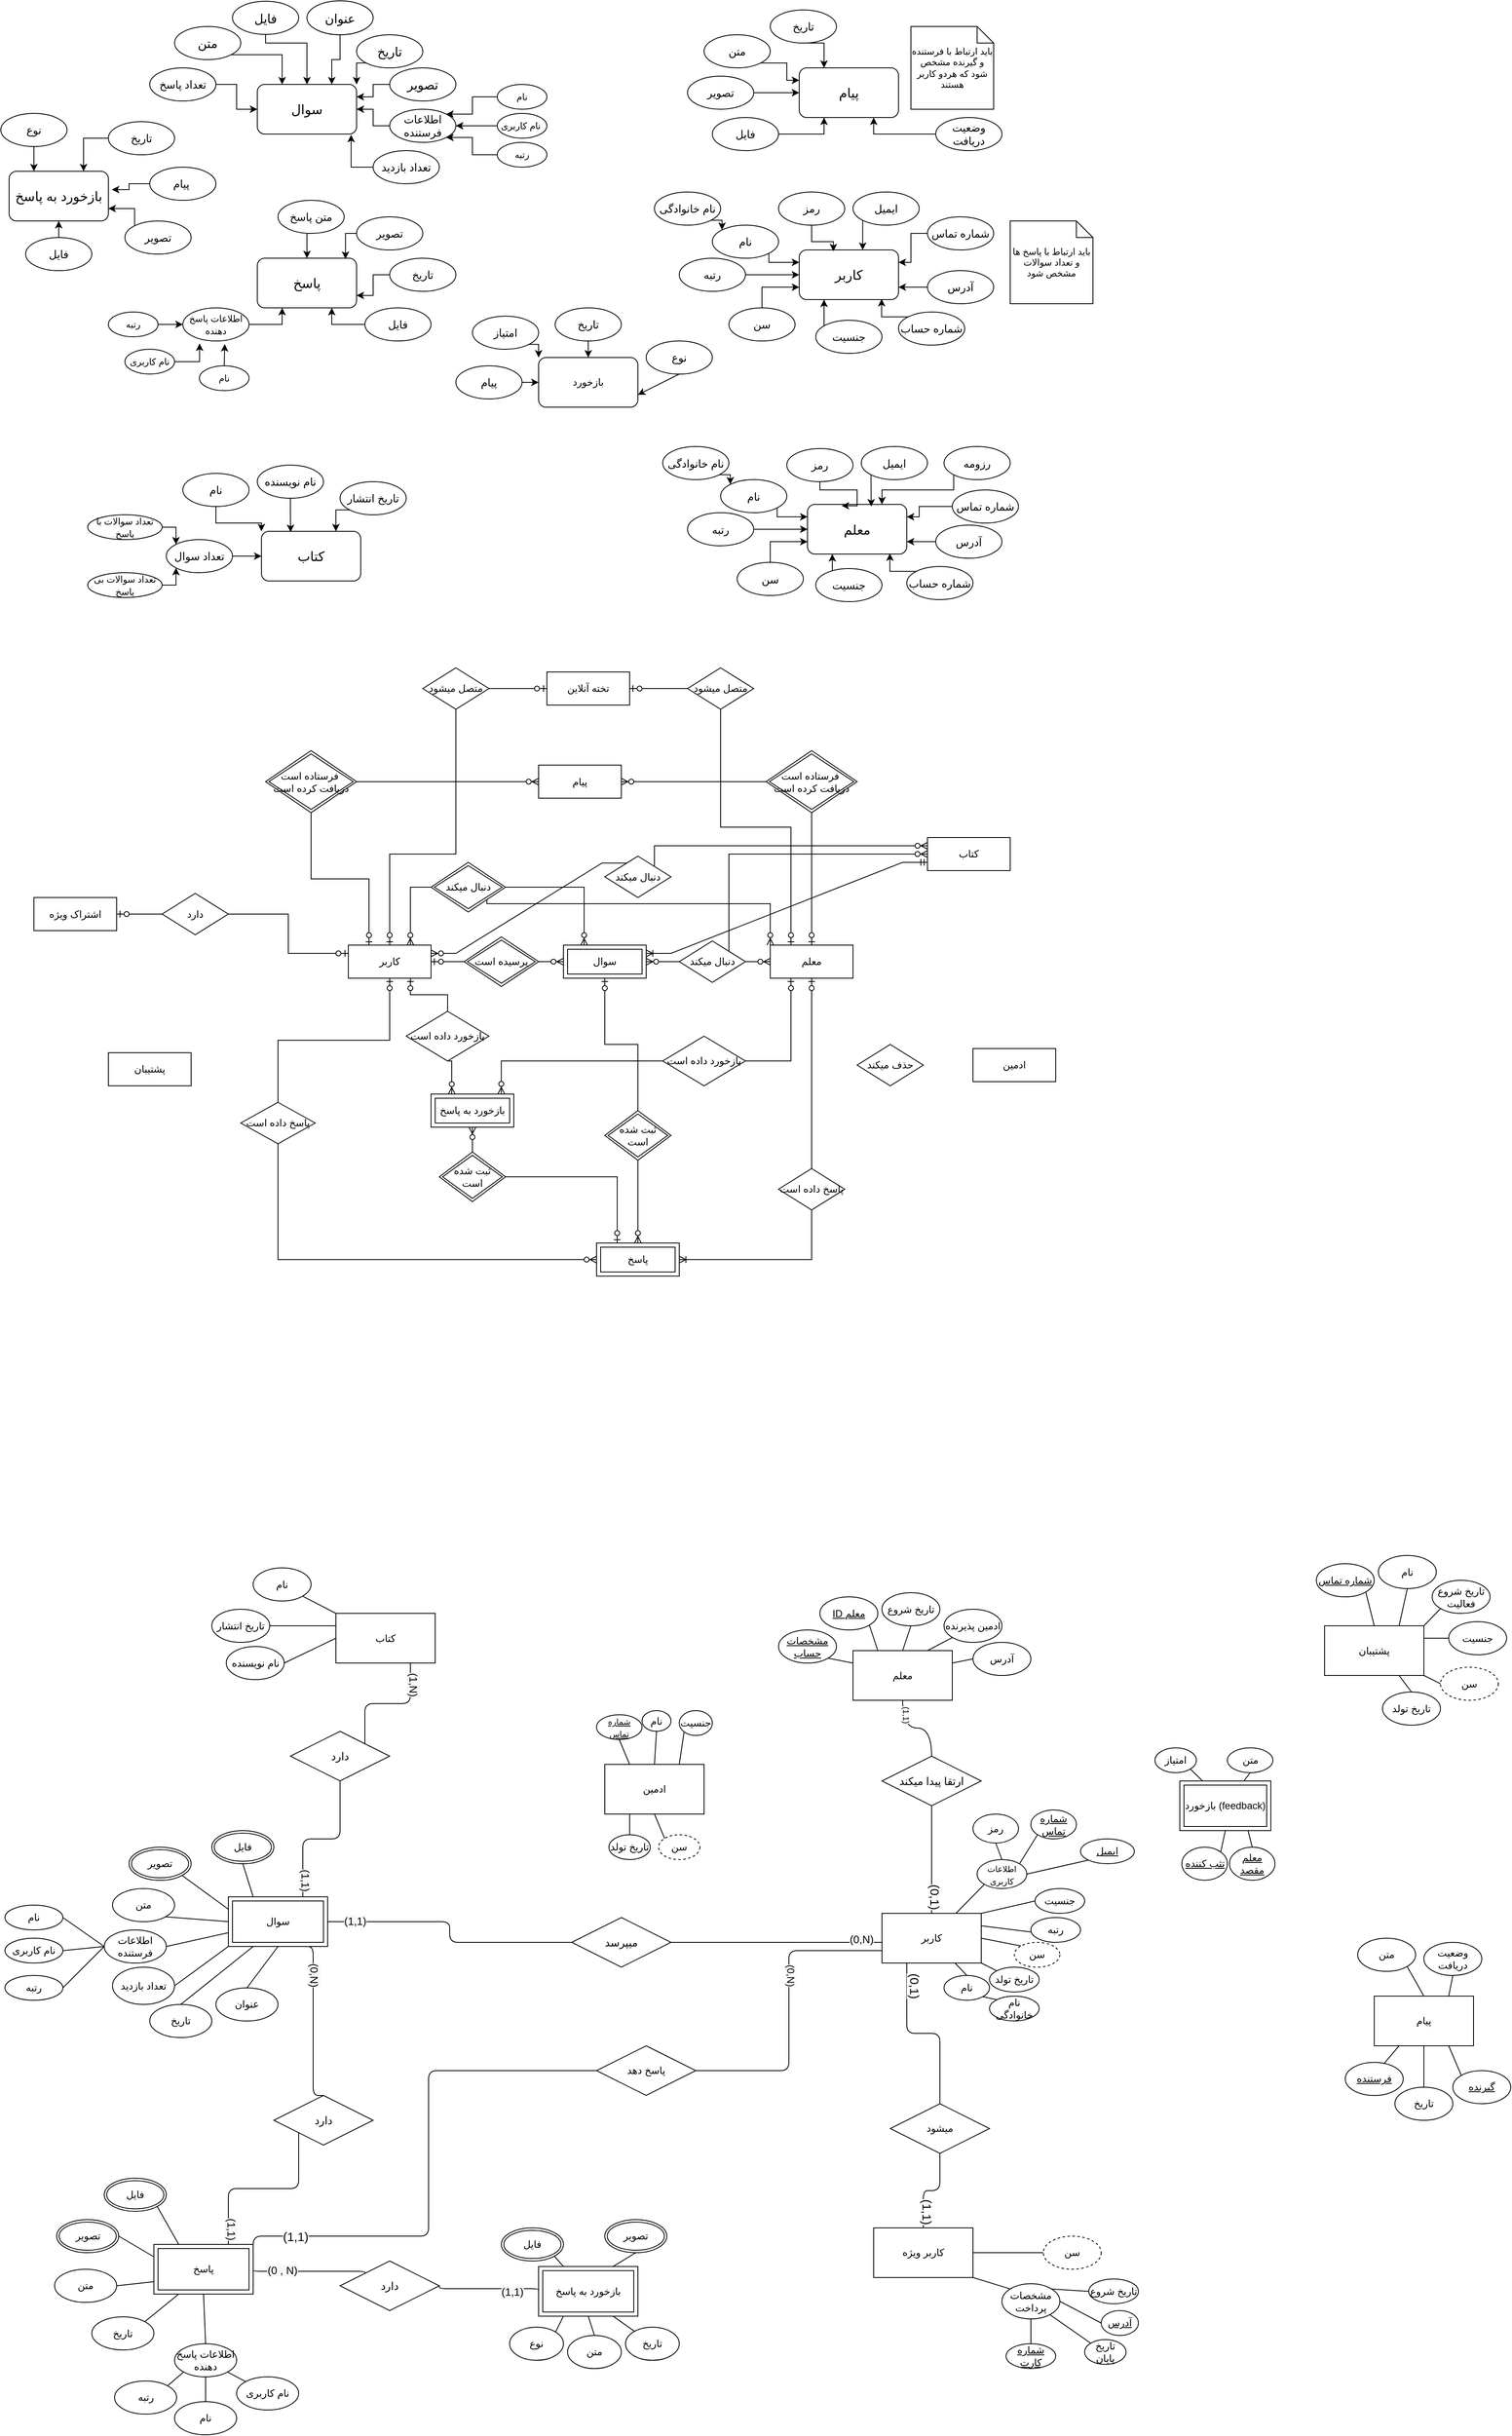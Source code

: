 <mxfile version="16.0.3" type="github">
  <diagram id="joiwjHzGV3Fkbfup1waQ" name="ERD">
    <mxGraphModel dx="1203" dy="720" grid="1" gridSize="10" guides="1" tooltips="1" connect="1" arrows="1" fold="1" page="1" pageScale="1" pageWidth="1400" pageHeight="850" math="0" shadow="0">
      <root>
        <mxCell id="0" />
        <mxCell id="1" parent="0" />
        <mxCell id="mo1RyLKoxU8CdL2ZOADJ-21" style="edgeStyle=orthogonalEdgeStyle;rounded=0;orthogonalLoop=1;jettySize=auto;html=1;exitX=1;exitY=1;exitDx=0;exitDy=0;entryX=0.25;entryY=0;entryDx=0;entryDy=0;fontSize=13;" parent="1" source="mo1RyLKoxU8CdL2ZOADJ-1" target="mo1RyLKoxU8CdL2ZOADJ-2" edge="1">
          <mxGeometry relative="1" as="geometry" />
        </mxCell>
        <mxCell id="mo1RyLKoxU8CdL2ZOADJ-1" value="&lt;font style=&quot;font-size: 15px&quot;&gt;متن&lt;/font&gt;" style="ellipse;whiteSpace=wrap;html=1;" parent="1" vertex="1">
          <mxGeometry x="220" y="70" width="80" height="40" as="geometry" />
        </mxCell>
        <mxCell id="mo1RyLKoxU8CdL2ZOADJ-2" value="&lt;font style=&quot;font-size: 16px&quot;&gt;سوال&lt;/font&gt;" style="rounded=1;whiteSpace=wrap;html=1;" parent="1" vertex="1">
          <mxGeometry x="320" y="140" width="120" height="60" as="geometry" />
        </mxCell>
        <mxCell id="mo1RyLKoxU8CdL2ZOADJ-14" style="edgeStyle=orthogonalEdgeStyle;rounded=0;orthogonalLoop=1;jettySize=auto;html=1;exitX=0.5;exitY=1;exitDx=0;exitDy=0;entryX=0.75;entryY=0;entryDx=0;entryDy=0;fontSize=13;" parent="1" source="mo1RyLKoxU8CdL2ZOADJ-3" target="mo1RyLKoxU8CdL2ZOADJ-2" edge="1">
          <mxGeometry relative="1" as="geometry" />
        </mxCell>
        <mxCell id="mo1RyLKoxU8CdL2ZOADJ-3" value="&lt;font style=&quot;font-size: 15px&quot;&gt;عنوان&lt;/font&gt;" style="ellipse;whiteSpace=wrap;html=1;" parent="1" vertex="1">
          <mxGeometry x="380" y="39" width="80" height="41" as="geometry" />
        </mxCell>
        <mxCell id="mo1RyLKoxU8CdL2ZOADJ-15" style="edgeStyle=orthogonalEdgeStyle;rounded=0;orthogonalLoop=1;jettySize=auto;html=1;exitX=0;exitY=1;exitDx=0;exitDy=0;entryX=1;entryY=0;entryDx=0;entryDy=0;fontSize=13;" parent="1" source="mo1RyLKoxU8CdL2ZOADJ-4" target="mo1RyLKoxU8CdL2ZOADJ-2" edge="1">
          <mxGeometry relative="1" as="geometry" />
        </mxCell>
        <mxCell id="mo1RyLKoxU8CdL2ZOADJ-4" value="&lt;font style=&quot;font-size: 15px&quot;&gt;تاریخ&lt;/font&gt;" style="ellipse;whiteSpace=wrap;html=1;" parent="1" vertex="1">
          <mxGeometry x="440" y="80" width="80" height="40" as="geometry" />
        </mxCell>
        <mxCell id="mo1RyLKoxU8CdL2ZOADJ-13" style="edgeStyle=orthogonalEdgeStyle;rounded=0;orthogonalLoop=1;jettySize=auto;html=1;exitX=0.5;exitY=1;exitDx=0;exitDy=0;entryX=0.5;entryY=0;entryDx=0;entryDy=0;fontSize=13;" parent="1" source="mo1RyLKoxU8CdL2ZOADJ-5" target="mo1RyLKoxU8CdL2ZOADJ-2" edge="1">
          <mxGeometry relative="1" as="geometry">
            <Array as="points">
              <mxPoint x="330" y="90" />
              <mxPoint x="380" y="90" />
            </Array>
          </mxGeometry>
        </mxCell>
        <mxCell id="mo1RyLKoxU8CdL2ZOADJ-5" value="&lt;font style=&quot;font-size: 15px&quot;&gt;فایل&lt;/font&gt;&lt;span style=&quot;color: rgba(0 , 0 , 0 , 0) ; font-family: monospace ; font-size: 0px&quot;&gt;%3CmxGraphModel%3E%3Croot%3E%3CmxCell%20id%3D%220%22%2F%3E%3CmxCell%20id%3D%221%22%20parent%3D%220%22%2F%3E%3CmxCell%20id%3D%222%22%20value%3D%22%26lt%3Bfont%20style%3D%26quot%3Bfont-size%3A%2015px%26quot%3B%26gt%3B%D9%85%D8%AA%D9%86%26lt%3B%2Ffont%26gt%3B%22%20style%3D%22ellipse%3BwhiteSpace%3Dwrap%3Bhtml%3D1%3B%22%20vertex%3D%221%22%20parent%3D%221%22%3E%3CmxGeometry%20x%3D%22190%22%20y%3D%22100%22%20width%3D%22120%22%20height%3D%2260%22%20as%3D%22geometry%22%2F%3E%3C%2FmxCell%3E%3C%2Froot%3E%3C%2FmxGraphModel%3E&lt;/span&gt;" style="ellipse;whiteSpace=wrap;html=1;" parent="1" vertex="1">
          <mxGeometry x="290" y="39.5" width="80" height="40" as="geometry" />
        </mxCell>
        <mxCell id="mo1RyLKoxU8CdL2ZOADJ-16" style="edgeStyle=orthogonalEdgeStyle;rounded=0;orthogonalLoop=1;jettySize=auto;html=1;exitX=0.5;exitY=1;exitDx=0;exitDy=0;fontSize=13;" parent="1" source="mo1RyLKoxU8CdL2ZOADJ-6" edge="1">
          <mxGeometry relative="1" as="geometry">
            <mxPoint x="519.762" y="160.238" as="targetPoint" />
          </mxGeometry>
        </mxCell>
        <mxCell id="2i5fUij22SSwUOZy-rQ9-9" style="edgeStyle=orthogonalEdgeStyle;rounded=0;orthogonalLoop=1;jettySize=auto;html=1;exitX=0;exitY=0.5;exitDx=0;exitDy=0;entryX=1;entryY=0.25;entryDx=0;entryDy=0;fontSize=13;" parent="1" source="mo1RyLKoxU8CdL2ZOADJ-6" target="mo1RyLKoxU8CdL2ZOADJ-2" edge="1">
          <mxGeometry relative="1" as="geometry" />
        </mxCell>
        <mxCell id="mo1RyLKoxU8CdL2ZOADJ-6" value="&lt;font style=&quot;font-size: 15px&quot;&gt;تصویر&lt;/font&gt;" style="ellipse;whiteSpace=wrap;html=1;" parent="1" vertex="1">
          <mxGeometry x="480" y="120" width="80" height="40" as="geometry" />
        </mxCell>
        <mxCell id="mo1RyLKoxU8CdL2ZOADJ-18" style="edgeStyle=orthogonalEdgeStyle;rounded=0;orthogonalLoop=1;jettySize=auto;html=1;exitX=0;exitY=0.5;exitDx=0;exitDy=0;entryX=1;entryY=0.5;entryDx=0;entryDy=0;fontSize=13;" parent="1" source="mo1RyLKoxU8CdL2ZOADJ-7" target="mo1RyLKoxU8CdL2ZOADJ-2" edge="1">
          <mxGeometry relative="1" as="geometry" />
        </mxCell>
        <mxCell id="mo1RyLKoxU8CdL2ZOADJ-7" value="&lt;font style=&quot;font-size: 13px&quot;&gt;اطلاعات فرستنده&lt;/font&gt;" style="ellipse;whiteSpace=wrap;html=1;" parent="1" vertex="1">
          <mxGeometry x="480" y="170" width="80" height="40" as="geometry" />
        </mxCell>
        <mxCell id="mo1RyLKoxU8CdL2ZOADJ-20" style="edgeStyle=orthogonalEdgeStyle;rounded=0;orthogonalLoop=1;jettySize=auto;html=1;exitX=1;exitY=0.5;exitDx=0;exitDy=0;entryX=0;entryY=0.5;entryDx=0;entryDy=0;fontSize=13;" parent="1" source="mo1RyLKoxU8CdL2ZOADJ-8" target="mo1RyLKoxU8CdL2ZOADJ-2" edge="1">
          <mxGeometry relative="1" as="geometry" />
        </mxCell>
        <mxCell id="mo1RyLKoxU8CdL2ZOADJ-8" value="&lt;span style=&quot;font-size: 13px&quot;&gt;تعداد پاسخ&lt;/span&gt;&lt;span style=&quot;color: rgba(0 , 0 , 0 , 0) ; font-family: monospace ; font-size: 0px&quot;&gt;%3CmxGraphModel%3E%3Croot%3E%3CmxCell%20id%3D%220%22%2F%3E%3CmxCell%20id%3D%221%22%20parent%3D%220%22%2F%3E%3CmxCell%20id%3D%222%22%20value%3D%22%26lt%3Bfont%20style%3D%26quot%3Bfont-size%3A%2013px%26quot%3B%26gt%3B%D8%A7%D8%B7%D9%84%D8%A7%D8%B9%D8%A7%D8%AA%20%D9%81%D8%B1%D8%B3%D8%AA%D9%86%D8%AF%D9%87%26lt%3B%2Ffont%26gt%3B%22%20style%3D%22ellipse%3BwhiteSpace%3Dwrap%3Bhtml%3D1%3B%22%20vertex%3D%221%22%20parent%3D%221%22%3E%3CmxGeometry%20x%3D%22520%22%20y%3D%22200%22%20width%3D%2280%22%20height%3D%2240%22%20as%3D%22geometry%22%2F%3E%3C%2FmxCell%3E%3C%2Froot%3E%3C%2FmxGraphModel%3E&lt;/span&gt;" style="ellipse;whiteSpace=wrap;html=1;" parent="1" vertex="1">
          <mxGeometry x="190" y="120" width="80" height="40" as="geometry" />
        </mxCell>
        <mxCell id="mo1RyLKoxU8CdL2ZOADJ-19" style="edgeStyle=orthogonalEdgeStyle;rounded=0;orthogonalLoop=1;jettySize=auto;html=1;exitX=0;exitY=0.5;exitDx=0;exitDy=0;fontSize=13;entryX=0.945;entryY=1.015;entryDx=0;entryDy=0;entryPerimeter=0;" parent="1" source="mo1RyLKoxU8CdL2ZOADJ-9" target="mo1RyLKoxU8CdL2ZOADJ-2" edge="1">
          <mxGeometry relative="1" as="geometry">
            <Array as="points">
              <mxPoint x="433" y="240" />
            </Array>
          </mxGeometry>
        </mxCell>
        <mxCell id="mo1RyLKoxU8CdL2ZOADJ-9" value="&lt;span style=&quot;font-size: 13px&quot;&gt;تعداد بازدید&lt;/span&gt;" style="ellipse;whiteSpace=wrap;html=1;" parent="1" vertex="1">
          <mxGeometry x="460" y="220" width="80" height="40" as="geometry" />
        </mxCell>
        <mxCell id="2i5fUij22SSwUOZy-rQ9-1" value="&lt;span style=&quot;font-size: 16px&quot;&gt;پاسخ&lt;/span&gt;" style="rounded=1;whiteSpace=wrap;html=1;" parent="1" vertex="1">
          <mxGeometry x="320" y="350" width="120" height="60" as="geometry" />
        </mxCell>
        <mxCell id="2i5fUij22SSwUOZy-rQ9-24" style="edgeStyle=orthogonalEdgeStyle;rounded=0;orthogonalLoop=1;jettySize=auto;html=1;exitX=0.5;exitY=1;exitDx=0;exitDy=0;entryX=0.5;entryY=0;entryDx=0;entryDy=0;fontSize=11;" parent="1" source="2i5fUij22SSwUOZy-rQ9-4" target="2i5fUij22SSwUOZy-rQ9-1" edge="1">
          <mxGeometry relative="1" as="geometry" />
        </mxCell>
        <mxCell id="2i5fUij22SSwUOZy-rQ9-4" value="&lt;span style=&quot;font-size: 13px&quot;&gt;متن پاسخ&lt;/span&gt;" style="ellipse;whiteSpace=wrap;html=1;" parent="1" vertex="1">
          <mxGeometry x="345" y="280" width="80" height="40" as="geometry" />
        </mxCell>
        <mxCell id="2i5fUij22SSwUOZy-rQ9-34" style="edgeStyle=orthogonalEdgeStyle;rounded=0;orthogonalLoop=1;jettySize=auto;html=1;exitX=0;exitY=0.5;exitDx=0;exitDy=0;entryX=1;entryY=0.75;entryDx=0;entryDy=0;fontSize=11;" parent="1" source="2i5fUij22SSwUOZy-rQ9-5" target="2i5fUij22SSwUOZy-rQ9-1" edge="1">
          <mxGeometry relative="1" as="geometry" />
        </mxCell>
        <mxCell id="2i5fUij22SSwUOZy-rQ9-5" value="&lt;span style=&quot;font-size: 13px&quot;&gt;تاریخ&lt;/span&gt;" style="ellipse;whiteSpace=wrap;html=1;" parent="1" vertex="1">
          <mxGeometry x="480" y="350" width="80" height="40" as="geometry" />
        </mxCell>
        <mxCell id="2i5fUij22SSwUOZy-rQ9-30" style="edgeStyle=orthogonalEdgeStyle;rounded=0;orthogonalLoop=1;jettySize=auto;html=1;exitX=0;exitY=0.5;exitDx=0;exitDy=0;entryX=0.888;entryY=0.014;entryDx=0;entryDy=0;entryPerimeter=0;fontSize=11;" parent="1" source="2i5fUij22SSwUOZy-rQ9-6" target="2i5fUij22SSwUOZy-rQ9-1" edge="1">
          <mxGeometry relative="1" as="geometry" />
        </mxCell>
        <mxCell id="2i5fUij22SSwUOZy-rQ9-6" value="&lt;span style=&quot;font-size: 13px&quot;&gt;تصویر&lt;/span&gt;" style="ellipse;whiteSpace=wrap;html=1;" parent="1" vertex="1">
          <mxGeometry x="440" y="300" width="80" height="40" as="geometry" />
        </mxCell>
        <mxCell id="2i5fUij22SSwUOZy-rQ9-18" style="edgeStyle=orthogonalEdgeStyle;rounded=0;orthogonalLoop=1;jettySize=auto;html=1;exitX=0;exitY=0.5;exitDx=0;exitDy=0;fontSize=11;entryX=1;entryY=0;entryDx=0;entryDy=0;" parent="1" source="2i5fUij22SSwUOZy-rQ9-10" target="mo1RyLKoxU8CdL2ZOADJ-7" edge="1">
          <mxGeometry relative="1" as="geometry">
            <mxPoint x="560.0" y="190" as="targetPoint" />
            <Array as="points">
              <mxPoint x="580" y="155" />
              <mxPoint x="580" y="176" />
            </Array>
          </mxGeometry>
        </mxCell>
        <mxCell id="2i5fUij22SSwUOZy-rQ9-10" value="&lt;font style=&quot;font-size: 11px&quot;&gt;نام&lt;/font&gt;" style="ellipse;whiteSpace=wrap;html=1;" parent="1" vertex="1">
          <mxGeometry x="610" y="140" width="60" height="30" as="geometry" />
        </mxCell>
        <mxCell id="2i5fUij22SSwUOZy-rQ9-17" style="edgeStyle=orthogonalEdgeStyle;rounded=0;orthogonalLoop=1;jettySize=auto;html=1;exitX=0;exitY=0.5;exitDx=0;exitDy=0;entryX=1;entryY=0.5;entryDx=0;entryDy=0;fontSize=11;" parent="1" source="2i5fUij22SSwUOZy-rQ9-11" target="mo1RyLKoxU8CdL2ZOADJ-7" edge="1">
          <mxGeometry relative="1" as="geometry" />
        </mxCell>
        <mxCell id="2i5fUij22SSwUOZy-rQ9-11" value="&lt;font style=&quot;font-size: 11px&quot;&gt;نام کاربری&amp;nbsp;&lt;/font&gt;" style="ellipse;whiteSpace=wrap;html=1;" parent="1" vertex="1">
          <mxGeometry x="610" y="175" width="60" height="30" as="geometry" />
        </mxCell>
        <mxCell id="2i5fUij22SSwUOZy-rQ9-19" style="edgeStyle=orthogonalEdgeStyle;rounded=0;orthogonalLoop=1;jettySize=auto;html=1;exitX=0;exitY=0.5;exitDx=0;exitDy=0;entryX=1;entryY=1;entryDx=0;entryDy=0;fontSize=11;" parent="1" source="2i5fUij22SSwUOZy-rQ9-13" target="mo1RyLKoxU8CdL2ZOADJ-7" edge="1">
          <mxGeometry relative="1" as="geometry">
            <Array as="points">
              <mxPoint x="580" y="225" />
              <mxPoint x="580" y="204" />
            </Array>
          </mxGeometry>
        </mxCell>
        <mxCell id="2i5fUij22SSwUOZy-rQ9-13" value="&lt;font style=&quot;font-size: 11px&quot;&gt;رتبه&lt;/font&gt;" style="ellipse;whiteSpace=wrap;html=1;" parent="1" vertex="1">
          <mxGeometry x="610" y="210" width="60" height="30" as="geometry" />
        </mxCell>
        <mxCell id="2i5fUij22SSwUOZy-rQ9-28" style="edgeStyle=orthogonalEdgeStyle;rounded=0;orthogonalLoop=1;jettySize=auto;html=1;exitX=0;exitY=0.5;exitDx=0;exitDy=0;entryX=0.75;entryY=1;entryDx=0;entryDy=0;fontSize=11;" parent="1" source="2i5fUij22SSwUOZy-rQ9-22" target="2i5fUij22SSwUOZy-rQ9-1" edge="1">
          <mxGeometry relative="1" as="geometry" />
        </mxCell>
        <mxCell id="2i5fUij22SSwUOZy-rQ9-22" value="&lt;span style=&quot;font-size: 13px&quot;&gt;فایل&lt;/span&gt;" style="ellipse;whiteSpace=wrap;html=1;" parent="1" vertex="1">
          <mxGeometry x="450" y="410" width="80" height="40" as="geometry" />
        </mxCell>
        <mxCell id="2i5fUij22SSwUOZy-rQ9-27" style="edgeStyle=orthogonalEdgeStyle;rounded=0;orthogonalLoop=1;jettySize=auto;html=1;exitX=1;exitY=0.5;exitDx=0;exitDy=0;entryX=0.25;entryY=1;entryDx=0;entryDy=0;fontSize=11;" parent="1" source="2i5fUij22SSwUOZy-rQ9-23" target="2i5fUij22SSwUOZy-rQ9-1" edge="1">
          <mxGeometry relative="1" as="geometry" />
        </mxCell>
        <mxCell id="2i5fUij22SSwUOZy-rQ9-23" value="&lt;font style=&quot;font-size: 11px&quot;&gt;اطلاعات پاسخ دهنده&lt;/font&gt;" style="ellipse;whiteSpace=wrap;html=1;" parent="1" vertex="1">
          <mxGeometry x="230" y="410" width="80" height="40" as="geometry" />
        </mxCell>
        <mxCell id="2i5fUij22SSwUOZy-rQ9-39" style="edgeStyle=orthogonalEdgeStyle;rounded=0;orthogonalLoop=1;jettySize=auto;html=1;exitX=1;exitY=0.5;exitDx=0;exitDy=0;entryX=0;entryY=0.5;entryDx=0;entryDy=0;fontSize=11;" parent="1" source="2i5fUij22SSwUOZy-rQ9-35" target="2i5fUij22SSwUOZy-rQ9-23" edge="1">
          <mxGeometry relative="1" as="geometry" />
        </mxCell>
        <mxCell id="2i5fUij22SSwUOZy-rQ9-35" value="&lt;font style=&quot;font-size: 11px&quot;&gt;رتبه&lt;/font&gt;" style="ellipse;whiteSpace=wrap;html=1;" parent="1" vertex="1">
          <mxGeometry x="140" y="415" width="60" height="30" as="geometry" />
        </mxCell>
        <mxCell id="2i5fUij22SSwUOZy-rQ9-40" style="edgeStyle=orthogonalEdgeStyle;rounded=0;orthogonalLoop=1;jettySize=auto;html=1;exitX=1;exitY=0.5;exitDx=0;exitDy=0;fontSize=11;entryX=0.253;entryY=1.076;entryDx=0;entryDy=0;entryPerimeter=0;" parent="1" source="2i5fUij22SSwUOZy-rQ9-37" target="2i5fUij22SSwUOZy-rQ9-23" edge="1">
          <mxGeometry relative="1" as="geometry">
            <mxPoint x="250" y="460" as="targetPoint" />
          </mxGeometry>
        </mxCell>
        <mxCell id="2i5fUij22SSwUOZy-rQ9-37" value="&lt;font style=&quot;font-size: 11px&quot;&gt;نام کاربری&lt;br&gt;&lt;/font&gt;" style="ellipse;whiteSpace=wrap;html=1;" parent="1" vertex="1">
          <mxGeometry x="160" y="460" width="60" height="30" as="geometry" />
        </mxCell>
        <mxCell id="2i5fUij22SSwUOZy-rQ9-41" style="edgeStyle=orthogonalEdgeStyle;rounded=0;orthogonalLoop=1;jettySize=auto;html=1;exitX=0.5;exitY=0;exitDx=0;exitDy=0;entryX=0.633;entryY=1.094;entryDx=0;entryDy=0;entryPerimeter=0;fontSize=11;" parent="1" source="2i5fUij22SSwUOZy-rQ9-38" target="2i5fUij22SSwUOZy-rQ9-23" edge="1">
          <mxGeometry relative="1" as="geometry" />
        </mxCell>
        <mxCell id="2i5fUij22SSwUOZy-rQ9-38" value="&lt;font style=&quot;font-size: 11px&quot;&gt;نام&lt;/font&gt;" style="ellipse;whiteSpace=wrap;html=1;" parent="1" vertex="1">
          <mxGeometry x="250" y="480" width="60" height="30" as="geometry" />
        </mxCell>
        <mxCell id="2i5fUij22SSwUOZy-rQ9-51" value="&lt;span style=&quot;font-size: 16px&quot;&gt;کتاب&lt;/span&gt;" style="rounded=1;whiteSpace=wrap;html=1;" parent="1" vertex="1">
          <mxGeometry x="325" y="680" width="120" height="60" as="geometry" />
        </mxCell>
        <mxCell id="2i5fUij22SSwUOZy-rQ9-53" style="edgeStyle=orthogonalEdgeStyle;rounded=0;orthogonalLoop=1;jettySize=auto;html=1;exitX=1;exitY=0.5;exitDx=0;exitDy=0;entryX=0;entryY=0.5;entryDx=0;entryDy=0;fontSize=11;" parent="1" source="2i5fUij22SSwUOZy-rQ9-52" target="2i5fUij22SSwUOZy-rQ9-51" edge="1">
          <mxGeometry relative="1" as="geometry" />
        </mxCell>
        <mxCell id="2i5fUij22SSwUOZy-rQ9-52" value="&lt;span style=&quot;font-size: 13px&quot;&gt;تعداد سوال&lt;/span&gt;" style="ellipse;whiteSpace=wrap;html=1;" parent="1" vertex="1">
          <mxGeometry x="210" y="690" width="80" height="40" as="geometry" />
        </mxCell>
        <mxCell id="2i5fUij22SSwUOZy-rQ9-62" style="edgeStyle=orthogonalEdgeStyle;rounded=0;orthogonalLoop=1;jettySize=auto;html=1;exitX=0.5;exitY=1;exitDx=0;exitDy=0;entryX=0;entryY=0;entryDx=0;entryDy=0;fontSize=11;" parent="1" source="2i5fUij22SSwUOZy-rQ9-54" target="2i5fUij22SSwUOZy-rQ9-51" edge="1">
          <mxGeometry relative="1" as="geometry" />
        </mxCell>
        <mxCell id="2i5fUij22SSwUOZy-rQ9-54" value="&lt;span style=&quot;font-size: 13px&quot;&gt;نام&lt;/span&gt;" style="ellipse;whiteSpace=wrap;html=1;" parent="1" vertex="1">
          <mxGeometry x="230" y="610" width="80" height="40" as="geometry" />
        </mxCell>
        <mxCell id="2i5fUij22SSwUOZy-rQ9-63" style="edgeStyle=orthogonalEdgeStyle;rounded=0;orthogonalLoop=1;jettySize=auto;html=1;exitX=0.5;exitY=1;exitDx=0;exitDy=0;entryX=0.294;entryY=0.016;entryDx=0;entryDy=0;entryPerimeter=0;fontSize=11;" parent="1" source="2i5fUij22SSwUOZy-rQ9-55" target="2i5fUij22SSwUOZy-rQ9-51" edge="1">
          <mxGeometry relative="1" as="geometry" />
        </mxCell>
        <mxCell id="2i5fUij22SSwUOZy-rQ9-55" value="&lt;span style=&quot;font-size: 13px&quot;&gt;نام نویسنده&lt;/span&gt;" style="ellipse;whiteSpace=wrap;html=1;" parent="1" vertex="1">
          <mxGeometry x="320" y="600" width="80" height="40" as="geometry" />
        </mxCell>
        <mxCell id="2i5fUij22SSwUOZy-rQ9-64" style="edgeStyle=orthogonalEdgeStyle;rounded=0;orthogonalLoop=1;jettySize=auto;html=1;exitX=0;exitY=1;exitDx=0;exitDy=0;entryX=0.75;entryY=0;entryDx=0;entryDy=0;fontSize=11;" parent="1" source="2i5fUij22SSwUOZy-rQ9-56" target="2i5fUij22SSwUOZy-rQ9-51" edge="1">
          <mxGeometry relative="1" as="geometry" />
        </mxCell>
        <mxCell id="2i5fUij22SSwUOZy-rQ9-56" value="&lt;span style=&quot;font-size: 13px&quot;&gt;تاریخ انتشار&lt;/span&gt;" style="ellipse;whiteSpace=wrap;html=1;" parent="1" vertex="1">
          <mxGeometry x="420" y="620" width="80" height="40" as="geometry" />
        </mxCell>
        <mxCell id="2i5fUij22SSwUOZy-rQ9-60" style="edgeStyle=orthogonalEdgeStyle;rounded=0;orthogonalLoop=1;jettySize=auto;html=1;exitX=1;exitY=0.5;exitDx=0;exitDy=0;entryX=0;entryY=0;entryDx=0;entryDy=0;fontSize=11;" parent="1" source="2i5fUij22SSwUOZy-rQ9-58" target="2i5fUij22SSwUOZy-rQ9-52" edge="1">
          <mxGeometry relative="1" as="geometry" />
        </mxCell>
        <mxCell id="2i5fUij22SSwUOZy-rQ9-58" value="&lt;font style=&quot;font-size: 11px&quot;&gt;تعداد سوالات با پاسخ&lt;/font&gt;" style="ellipse;whiteSpace=wrap;html=1;" parent="1" vertex="1">
          <mxGeometry x="115" y="660" width="90" height="30" as="geometry" />
        </mxCell>
        <mxCell id="2i5fUij22SSwUOZy-rQ9-61" style="edgeStyle=orthogonalEdgeStyle;rounded=0;orthogonalLoop=1;jettySize=auto;html=1;exitX=1;exitY=0.5;exitDx=0;exitDy=0;entryX=0;entryY=1;entryDx=0;entryDy=0;fontSize=11;" parent="1" source="2i5fUij22SSwUOZy-rQ9-59" target="2i5fUij22SSwUOZy-rQ9-52" edge="1">
          <mxGeometry relative="1" as="geometry" />
        </mxCell>
        <mxCell id="2i5fUij22SSwUOZy-rQ9-59" value="&lt;font style=&quot;font-size: 11px&quot;&gt;تعداد سوالات بی پاسخ&lt;/font&gt;" style="ellipse;whiteSpace=wrap;html=1;" parent="1" vertex="1">
          <mxGeometry x="115" y="730" width="90" height="30" as="geometry" />
        </mxCell>
        <mxCell id="2i5fUij22SSwUOZy-rQ9-82" style="edgeStyle=orthogonalEdgeStyle;rounded=0;orthogonalLoop=1;jettySize=auto;html=1;exitX=0.75;exitY=1;exitDx=0;exitDy=0;fontSize=11;" parent="1" source="2i5fUij22SSwUOZy-rQ9-65" edge="1">
          <mxGeometry relative="1" as="geometry">
            <mxPoint x="1065.444" y="180.444" as="targetPoint" />
          </mxGeometry>
        </mxCell>
        <mxCell id="2i5fUij22SSwUOZy-rQ9-65" value="&lt;span style=&quot;font-size: 16px&quot;&gt;پیام&lt;/span&gt;" style="rounded=1;whiteSpace=wrap;html=1;" parent="1" vertex="1">
          <mxGeometry x="975" y="120" width="120" height="60" as="geometry" />
        </mxCell>
        <mxCell id="2i5fUij22SSwUOZy-rQ9-76" style="edgeStyle=orthogonalEdgeStyle;rounded=0;orthogonalLoop=1;jettySize=auto;html=1;exitX=1;exitY=1;exitDx=0;exitDy=0;entryX=0;entryY=0.25;entryDx=0;entryDy=0;fontSize=11;" parent="1" source="2i5fUij22SSwUOZy-rQ9-66" target="2i5fUij22SSwUOZy-rQ9-65" edge="1">
          <mxGeometry relative="1" as="geometry" />
        </mxCell>
        <mxCell id="2i5fUij22SSwUOZy-rQ9-66" value="&lt;span style=&quot;font-size: 13px&quot;&gt;متن&lt;/span&gt;" style="ellipse;whiteSpace=wrap;html=1;" parent="1" vertex="1">
          <mxGeometry x="860" y="80" width="80" height="40" as="geometry" />
        </mxCell>
        <mxCell id="2i5fUij22SSwUOZy-rQ9-78" style="edgeStyle=orthogonalEdgeStyle;rounded=0;orthogonalLoop=1;jettySize=auto;html=1;exitX=0.5;exitY=1;exitDx=0;exitDy=0;entryX=0.25;entryY=0;entryDx=0;entryDy=0;fontSize=11;" parent="1" source="2i5fUij22SSwUOZy-rQ9-67" target="2i5fUij22SSwUOZy-rQ9-65" edge="1">
          <mxGeometry relative="1" as="geometry" />
        </mxCell>
        <mxCell id="2i5fUij22SSwUOZy-rQ9-67" value="&lt;span style=&quot;font-size: 13px&quot;&gt;تاریخ&lt;/span&gt;" style="ellipse;whiteSpace=wrap;html=1;" parent="1" vertex="1">
          <mxGeometry x="940" y="50" width="80" height="40" as="geometry" />
        </mxCell>
        <mxCell id="2i5fUij22SSwUOZy-rQ9-74" value="" style="edgeStyle=orthogonalEdgeStyle;rounded=0;orthogonalLoop=1;jettySize=auto;html=1;fontSize=11;" parent="1" source="2i5fUij22SSwUOZy-rQ9-73" target="2i5fUij22SSwUOZy-rQ9-65" edge="1">
          <mxGeometry relative="1" as="geometry" />
        </mxCell>
        <mxCell id="2i5fUij22SSwUOZy-rQ9-73" value="&lt;span style=&quot;font-size: 13px&quot;&gt;تصویر&lt;/span&gt;" style="ellipse;whiteSpace=wrap;html=1;" parent="1" vertex="1">
          <mxGeometry x="840" y="130" width="80" height="40" as="geometry" />
        </mxCell>
        <mxCell id="2i5fUij22SSwUOZy-rQ9-77" style="edgeStyle=orthogonalEdgeStyle;rounded=0;orthogonalLoop=1;jettySize=auto;html=1;exitX=1;exitY=0.5;exitDx=0;exitDy=0;entryX=0.25;entryY=1;entryDx=0;entryDy=0;fontSize=11;" parent="1" source="2i5fUij22SSwUOZy-rQ9-75" target="2i5fUij22SSwUOZy-rQ9-65" edge="1">
          <mxGeometry relative="1" as="geometry" />
        </mxCell>
        <mxCell id="2i5fUij22SSwUOZy-rQ9-75" value="&lt;span style=&quot;font-size: 13px&quot;&gt;فایل&lt;/span&gt;" style="ellipse;whiteSpace=wrap;html=1;" parent="1" vertex="1">
          <mxGeometry x="870" y="180" width="80" height="40" as="geometry" />
        </mxCell>
        <mxCell id="2i5fUij22SSwUOZy-rQ9-83" style="edgeStyle=orthogonalEdgeStyle;rounded=0;orthogonalLoop=1;jettySize=auto;html=1;exitX=0;exitY=0.5;exitDx=0;exitDy=0;entryX=0.75;entryY=1;entryDx=0;entryDy=0;fontSize=11;" parent="1" source="2i5fUij22SSwUOZy-rQ9-81" target="2i5fUij22SSwUOZy-rQ9-65" edge="1">
          <mxGeometry relative="1" as="geometry" />
        </mxCell>
        <mxCell id="2i5fUij22SSwUOZy-rQ9-81" value="&lt;span style=&quot;font-size: 13px&quot;&gt;وضعیت دریافت&lt;/span&gt;" style="ellipse;whiteSpace=wrap;html=1;" parent="1" vertex="1">
          <mxGeometry x="1140" y="180" width="80" height="40" as="geometry" />
        </mxCell>
        <mxCell id="2i5fUij22SSwUOZy-rQ9-84" value="باید ارتباط با فرستنده و گیرنده مشخص شود که هردو کاربر هستند" style="shape=note;size=20;whiteSpace=wrap;html=1;fontSize=11;" parent="1" vertex="1">
          <mxGeometry x="1110" y="70" width="100" height="100" as="geometry" />
        </mxCell>
        <mxCell id="2i5fUij22SSwUOZy-rQ9-85" value="&lt;span style=&quot;font-size: 16px&quot;&gt;کاربر&lt;/span&gt;" style="rounded=1;whiteSpace=wrap;html=1;" parent="1" vertex="1">
          <mxGeometry x="975" y="340" width="120" height="60" as="geometry" />
        </mxCell>
        <mxCell id="2i5fUij22SSwUOZy-rQ9-110" style="edgeStyle=orthogonalEdgeStyle;rounded=0;orthogonalLoop=1;jettySize=auto;html=1;exitX=1;exitY=1;exitDx=0;exitDy=0;entryX=0;entryY=0.25;entryDx=0;entryDy=0;fontSize=11;" parent="1" source="2i5fUij22SSwUOZy-rQ9-86" target="2i5fUij22SSwUOZy-rQ9-85" edge="1">
          <mxGeometry relative="1" as="geometry">
            <Array as="points">
              <mxPoint x="938" y="355" />
            </Array>
          </mxGeometry>
        </mxCell>
        <mxCell id="2i5fUij22SSwUOZy-rQ9-86" value="&lt;span style=&quot;font-size: 13px&quot;&gt;نام&lt;/span&gt;" style="ellipse;whiteSpace=wrap;html=1;" parent="1" vertex="1">
          <mxGeometry x="870" y="310" width="80" height="40" as="geometry" />
        </mxCell>
        <mxCell id="2i5fUij22SSwUOZy-rQ9-95" style="edgeStyle=orthogonalEdgeStyle;rounded=0;orthogonalLoop=1;jettySize=auto;html=1;exitX=0.5;exitY=1;exitDx=0;exitDy=0;entryX=0.344;entryY=0.028;entryDx=0;entryDy=0;entryPerimeter=0;fontSize=11;" parent="1" source="2i5fUij22SSwUOZy-rQ9-87" target="2i5fUij22SSwUOZy-rQ9-85" edge="1">
          <mxGeometry relative="1" as="geometry" />
        </mxCell>
        <mxCell id="2i5fUij22SSwUOZy-rQ9-87" value="&lt;span style=&quot;font-size: 13px&quot;&gt;رمز&lt;/span&gt;" style="ellipse;whiteSpace=wrap;html=1;" parent="1" vertex="1">
          <mxGeometry x="950" y="270" width="80" height="40" as="geometry" />
        </mxCell>
        <mxCell id="2i5fUij22SSwUOZy-rQ9-96" style="edgeStyle=orthogonalEdgeStyle;rounded=0;orthogonalLoop=1;jettySize=auto;html=1;exitX=0;exitY=1;exitDx=0;exitDy=0;entryX=0.639;entryY=0;entryDx=0;entryDy=0;entryPerimeter=0;fontSize=11;" parent="1" source="2i5fUij22SSwUOZy-rQ9-88" target="2i5fUij22SSwUOZy-rQ9-85" edge="1">
          <mxGeometry relative="1" as="geometry" />
        </mxCell>
        <mxCell id="2i5fUij22SSwUOZy-rQ9-88" value="&lt;span style=&quot;font-size: 13px&quot;&gt;ایمیل&lt;br&gt;&lt;/span&gt;" style="ellipse;whiteSpace=wrap;html=1;" parent="1" vertex="1">
          <mxGeometry x="1040" y="270" width="80" height="40" as="geometry" />
        </mxCell>
        <mxCell id="2i5fUij22SSwUOZy-rQ9-97" style="edgeStyle=orthogonalEdgeStyle;rounded=0;orthogonalLoop=1;jettySize=auto;html=1;exitX=0;exitY=0.5;exitDx=0;exitDy=0;entryX=1;entryY=0.25;entryDx=0;entryDy=0;fontSize=11;" parent="1" source="2i5fUij22SSwUOZy-rQ9-89" target="2i5fUij22SSwUOZy-rQ9-85" edge="1">
          <mxGeometry relative="1" as="geometry">
            <Array as="points">
              <mxPoint x="1110" y="320" />
              <mxPoint x="1110" y="355" />
            </Array>
          </mxGeometry>
        </mxCell>
        <mxCell id="2i5fUij22SSwUOZy-rQ9-89" value="&lt;span style=&quot;font-size: 13px&quot;&gt;شماره تماس&lt;br&gt;&lt;/span&gt;" style="ellipse;whiteSpace=wrap;html=1;" parent="1" vertex="1">
          <mxGeometry x="1130" y="300" width="80" height="40" as="geometry" />
        </mxCell>
        <mxCell id="2i5fUij22SSwUOZy-rQ9-106" style="edgeStyle=orthogonalEdgeStyle;rounded=0;orthogonalLoop=1;jettySize=auto;html=1;exitX=1;exitY=1;exitDx=0;exitDy=0;entryX=0;entryY=0;entryDx=0;entryDy=0;fontSize=11;" parent="1" source="2i5fUij22SSwUOZy-rQ9-90" target="2i5fUij22SSwUOZy-rQ9-86" edge="1">
          <mxGeometry relative="1" as="geometry" />
        </mxCell>
        <mxCell id="2i5fUij22SSwUOZy-rQ9-90" value="&lt;span style=&quot;font-size: 13px&quot;&gt;نام خانوادگی&lt;/span&gt;" style="ellipse;whiteSpace=wrap;html=1;" parent="1" vertex="1">
          <mxGeometry x="800" y="270" width="80" height="40" as="geometry" />
        </mxCell>
        <mxCell id="2i5fUij22SSwUOZy-rQ9-98" style="edgeStyle=orthogonalEdgeStyle;rounded=0;orthogonalLoop=1;jettySize=auto;html=1;exitX=0;exitY=0.5;exitDx=0;exitDy=0;entryX=1;entryY=0.75;entryDx=0;entryDy=0;fontSize=11;" parent="1" source="2i5fUij22SSwUOZy-rQ9-91" target="2i5fUij22SSwUOZy-rQ9-85" edge="1">
          <mxGeometry relative="1" as="geometry" />
        </mxCell>
        <mxCell id="2i5fUij22SSwUOZy-rQ9-91" value="&lt;span style=&quot;font-size: 13px&quot;&gt;آدرس&lt;br&gt;&lt;/span&gt;" style="ellipse;whiteSpace=wrap;html=1;" parent="1" vertex="1">
          <mxGeometry x="1130" y="365" width="80" height="40" as="geometry" />
        </mxCell>
        <mxCell id="2i5fUij22SSwUOZy-rQ9-104" style="edgeStyle=orthogonalEdgeStyle;rounded=0;orthogonalLoop=1;jettySize=auto;html=1;exitX=0;exitY=0;exitDx=0;exitDy=0;entryX=0.83;entryY=0.987;entryDx=0;entryDy=0;entryPerimeter=0;fontSize=11;" parent="1" source="2i5fUij22SSwUOZy-rQ9-92" target="2i5fUij22SSwUOZy-rQ9-85" edge="1">
          <mxGeometry relative="1" as="geometry" />
        </mxCell>
        <mxCell id="2i5fUij22SSwUOZy-rQ9-92" value="&lt;span style=&quot;font-size: 13px&quot;&gt;شماره حساب&lt;br&gt;&lt;/span&gt;" style="ellipse;whiteSpace=wrap;html=1;" parent="1" vertex="1">
          <mxGeometry x="1095" y="415" width="80" height="40" as="geometry" />
        </mxCell>
        <mxCell id="2i5fUij22SSwUOZy-rQ9-102" style="edgeStyle=orthogonalEdgeStyle;rounded=0;orthogonalLoop=1;jettySize=auto;html=1;exitX=0;exitY=0;exitDx=0;exitDy=0;entryX=0.25;entryY=1;entryDx=0;entryDy=0;fontSize=11;" parent="1" source="2i5fUij22SSwUOZy-rQ9-93" target="2i5fUij22SSwUOZy-rQ9-85" edge="1">
          <mxGeometry relative="1" as="geometry" />
        </mxCell>
        <mxCell id="2i5fUij22SSwUOZy-rQ9-93" value="&lt;span style=&quot;font-size: 13px&quot;&gt;جنسیت&lt;br&gt;&lt;/span&gt;" style="ellipse;whiteSpace=wrap;html=1;" parent="1" vertex="1">
          <mxGeometry x="995" y="425" width="80" height="40" as="geometry" />
        </mxCell>
        <mxCell id="2i5fUij22SSwUOZy-rQ9-101" style="edgeStyle=orthogonalEdgeStyle;rounded=0;orthogonalLoop=1;jettySize=auto;html=1;exitX=0.5;exitY=0;exitDx=0;exitDy=0;entryX=0;entryY=0.75;entryDx=0;entryDy=0;fontSize=11;" parent="1" source="2i5fUij22SSwUOZy-rQ9-94" target="2i5fUij22SSwUOZy-rQ9-85" edge="1">
          <mxGeometry relative="1" as="geometry" />
        </mxCell>
        <mxCell id="2i5fUij22SSwUOZy-rQ9-94" value="&lt;span style=&quot;font-size: 13px&quot;&gt;سن&lt;br&gt;&lt;/span&gt;" style="ellipse;whiteSpace=wrap;html=1;" parent="1" vertex="1">
          <mxGeometry x="890" y="410" width="80" height="40" as="geometry" />
        </mxCell>
        <mxCell id="2i5fUij22SSwUOZy-rQ9-107" value="باید ارتباط با پاسخ ها و تعداد سوالات مشخص شود" style="shape=note;size=20;whiteSpace=wrap;html=1;fontSize=11;" parent="1" vertex="1">
          <mxGeometry x="1230" y="305" width="100" height="100" as="geometry" />
        </mxCell>
        <mxCell id="2i5fUij22SSwUOZy-rQ9-109" style="edgeStyle=orthogonalEdgeStyle;rounded=0;orthogonalLoop=1;jettySize=auto;html=1;exitX=1;exitY=0.5;exitDx=0;exitDy=0;entryX=0;entryY=0.5;entryDx=0;entryDy=0;fontSize=11;" parent="1" source="2i5fUij22SSwUOZy-rQ9-108" target="2i5fUij22SSwUOZy-rQ9-85" edge="1">
          <mxGeometry relative="1" as="geometry">
            <Array as="points">
              <mxPoint x="900" y="370" />
            </Array>
          </mxGeometry>
        </mxCell>
        <mxCell id="2i5fUij22SSwUOZy-rQ9-108" value="&lt;span style=&quot;font-size: 13px&quot;&gt;رتبه&lt;/span&gt;" style="ellipse;whiteSpace=wrap;html=1;" parent="1" vertex="1">
          <mxGeometry x="830" y="350" width="80" height="40" as="geometry" />
        </mxCell>
        <mxCell id="2i5fUij22SSwUOZy-rQ9-113" value="&lt;span style=&quot;font-size: 16px&quot;&gt;بازخورد به پاسخ&lt;/span&gt;" style="rounded=1;whiteSpace=wrap;html=1;" parent="1" vertex="1">
          <mxGeometry x="20" y="245" width="120" height="60" as="geometry" />
        </mxCell>
        <mxCell id="2i5fUij22SSwUOZy-rQ9-132" style="edgeStyle=orthogonalEdgeStyle;rounded=0;orthogonalLoop=1;jettySize=auto;html=1;exitX=0.5;exitY=1;exitDx=0;exitDy=0;entryX=0.25;entryY=0;entryDx=0;entryDy=0;fontSize=11;" parent="1" source="2i5fUij22SSwUOZy-rQ9-115" target="2i5fUij22SSwUOZy-rQ9-113" edge="1">
          <mxGeometry relative="1" as="geometry" />
        </mxCell>
        <mxCell id="2i5fUij22SSwUOZy-rQ9-115" value="&lt;span style=&quot;font-size: 13px&quot;&gt;نوع&lt;/span&gt;" style="ellipse;whiteSpace=wrap;html=1;" parent="1" vertex="1">
          <mxGeometry x="10" y="175" width="80" height="40" as="geometry" />
        </mxCell>
        <mxCell id="2i5fUij22SSwUOZy-rQ9-125" style="edgeStyle=orthogonalEdgeStyle;rounded=0;orthogonalLoop=1;jettySize=auto;html=1;exitX=0;exitY=0.5;exitDx=0;exitDy=0;entryX=0.75;entryY=0;entryDx=0;entryDy=0;fontSize=11;" parent="1" source="2i5fUij22SSwUOZy-rQ9-116" target="2i5fUij22SSwUOZy-rQ9-113" edge="1">
          <mxGeometry relative="1" as="geometry" />
        </mxCell>
        <mxCell id="2i5fUij22SSwUOZy-rQ9-116" value="&lt;span style=&quot;font-size: 13px&quot;&gt;تاریخ&lt;/span&gt;" style="ellipse;whiteSpace=wrap;html=1;" parent="1" vertex="1">
          <mxGeometry x="140" y="185" width="80" height="40" as="geometry" />
        </mxCell>
        <mxCell id="2i5fUij22SSwUOZy-rQ9-127" style="edgeStyle=orthogonalEdgeStyle;rounded=0;orthogonalLoop=1;jettySize=auto;html=1;exitX=0;exitY=0.5;exitDx=0;exitDy=0;entryX=1.035;entryY=0.368;entryDx=0;entryDy=0;entryPerimeter=0;fontSize=11;" parent="1" source="2i5fUij22SSwUOZy-rQ9-117" target="2i5fUij22SSwUOZy-rQ9-113" edge="1">
          <mxGeometry relative="1" as="geometry">
            <Array as="points">
              <mxPoint x="165" y="260" />
              <mxPoint x="165" y="267" />
            </Array>
          </mxGeometry>
        </mxCell>
        <mxCell id="2i5fUij22SSwUOZy-rQ9-117" value="&lt;span style=&quot;font-size: 13px&quot;&gt;پیام&amp;nbsp;&lt;/span&gt;" style="ellipse;whiteSpace=wrap;html=1;" parent="1" vertex="1">
          <mxGeometry x="190" y="240" width="80" height="40" as="geometry" />
        </mxCell>
        <mxCell id="2i5fUij22SSwUOZy-rQ9-128" style="edgeStyle=orthogonalEdgeStyle;rounded=0;orthogonalLoop=1;jettySize=auto;html=1;exitX=0;exitY=0;exitDx=0;exitDy=0;entryX=1;entryY=0.75;entryDx=0;entryDy=0;fontSize=11;" parent="1" source="2i5fUij22SSwUOZy-rQ9-118" target="2i5fUij22SSwUOZy-rQ9-113" edge="1">
          <mxGeometry relative="1" as="geometry">
            <Array as="points">
              <mxPoint x="172" y="290" />
            </Array>
          </mxGeometry>
        </mxCell>
        <mxCell id="2i5fUij22SSwUOZy-rQ9-118" value="&lt;span style=&quot;font-size: 13px&quot;&gt;تصویر&lt;/span&gt;" style="ellipse;whiteSpace=wrap;html=1;" parent="1" vertex="1">
          <mxGeometry x="160" y="305" width="80" height="40" as="geometry" />
        </mxCell>
        <mxCell id="2i5fUij22SSwUOZy-rQ9-129" style="edgeStyle=orthogonalEdgeStyle;rounded=0;orthogonalLoop=1;jettySize=auto;html=1;exitX=0.5;exitY=0;exitDx=0;exitDy=0;entryX=0.5;entryY=1;entryDx=0;entryDy=0;fontSize=11;" parent="1" source="2i5fUij22SSwUOZy-rQ9-119" target="2i5fUij22SSwUOZy-rQ9-113" edge="1">
          <mxGeometry relative="1" as="geometry" />
        </mxCell>
        <mxCell id="2i5fUij22SSwUOZy-rQ9-119" value="&lt;span style=&quot;font-size: 13px&quot;&gt;فایل&lt;/span&gt;" style="ellipse;whiteSpace=wrap;html=1;" parent="1" vertex="1">
          <mxGeometry x="40" y="325" width="80" height="40" as="geometry" />
        </mxCell>
        <mxCell id="2i5fUij22SSwUOZy-rQ9-130" style="edgeStyle=orthogonalEdgeStyle;rounded=0;orthogonalLoop=1;jettySize=auto;html=1;exitX=0.5;exitY=1;exitDx=0;exitDy=0;fontSize=11;" parent="1" source="2i5fUij22SSwUOZy-rQ9-115" target="2i5fUij22SSwUOZy-rQ9-115" edge="1">
          <mxGeometry relative="1" as="geometry" />
        </mxCell>
        <mxCell id="2i5fUij22SSwUOZy-rQ9-134" value="&lt;span style=&quot;font-size: 16px&quot;&gt;معلم&lt;/span&gt;" style="rounded=1;whiteSpace=wrap;html=1;" parent="1" vertex="1">
          <mxGeometry x="985" y="647.5" width="120" height="60" as="geometry" />
        </mxCell>
        <mxCell id="2i5fUij22SSwUOZy-rQ9-135" style="edgeStyle=orthogonalEdgeStyle;rounded=0;orthogonalLoop=1;jettySize=auto;html=1;exitX=1;exitY=1;exitDx=0;exitDy=0;entryX=0;entryY=0.25;entryDx=0;entryDy=0;fontSize=11;" parent="1" source="2i5fUij22SSwUOZy-rQ9-136" target="2i5fUij22SSwUOZy-rQ9-134" edge="1">
          <mxGeometry relative="1" as="geometry">
            <Array as="points">
              <mxPoint x="948" y="662.5" />
            </Array>
          </mxGeometry>
        </mxCell>
        <mxCell id="2i5fUij22SSwUOZy-rQ9-136" value="&lt;span style=&quot;font-size: 13px&quot;&gt;نام&lt;/span&gt;" style="ellipse;whiteSpace=wrap;html=1;" parent="1" vertex="1">
          <mxGeometry x="880" y="617.5" width="80" height="40" as="geometry" />
        </mxCell>
        <mxCell id="2i5fUij22SSwUOZy-rQ9-137" style="edgeStyle=orthogonalEdgeStyle;rounded=0;orthogonalLoop=1;jettySize=auto;html=1;exitX=0.5;exitY=1;exitDx=0;exitDy=0;entryX=0.344;entryY=0.028;entryDx=0;entryDy=0;entryPerimeter=0;fontSize=11;" parent="1" source="2i5fUij22SSwUOZy-rQ9-138" target="2i5fUij22SSwUOZy-rQ9-134" edge="1">
          <mxGeometry relative="1" as="geometry">
            <Array as="points">
              <mxPoint x="1000" y="630" />
              <mxPoint x="1045" y="630" />
            </Array>
          </mxGeometry>
        </mxCell>
        <mxCell id="2i5fUij22SSwUOZy-rQ9-138" value="&lt;span style=&quot;font-size: 13px&quot;&gt;رمز&lt;/span&gt;" style="ellipse;whiteSpace=wrap;html=1;" parent="1" vertex="1">
          <mxGeometry x="960" y="580" width="80" height="40" as="geometry" />
        </mxCell>
        <mxCell id="2i5fUij22SSwUOZy-rQ9-139" style="edgeStyle=orthogonalEdgeStyle;rounded=0;orthogonalLoop=1;jettySize=auto;html=1;exitX=0;exitY=1;exitDx=0;exitDy=0;fontSize=11;" parent="1" source="2i5fUij22SSwUOZy-rQ9-140" edge="1">
          <mxGeometry relative="1" as="geometry">
            <mxPoint x="1062" y="650" as="targetPoint" />
          </mxGeometry>
        </mxCell>
        <mxCell id="2i5fUij22SSwUOZy-rQ9-140" value="&lt;span style=&quot;font-size: 13px&quot;&gt;ایمیل&lt;br&gt;&lt;/span&gt;" style="ellipse;whiteSpace=wrap;html=1;" parent="1" vertex="1">
          <mxGeometry x="1050" y="577.5" width="80" height="40" as="geometry" />
        </mxCell>
        <mxCell id="2i5fUij22SSwUOZy-rQ9-141" style="edgeStyle=orthogonalEdgeStyle;rounded=0;orthogonalLoop=1;jettySize=auto;html=1;exitX=0;exitY=0.5;exitDx=0;exitDy=0;entryX=1;entryY=0.25;entryDx=0;entryDy=0;fontSize=11;" parent="1" source="2i5fUij22SSwUOZy-rQ9-142" target="2i5fUij22SSwUOZy-rQ9-134" edge="1">
          <mxGeometry relative="1" as="geometry">
            <Array as="points">
              <mxPoint x="1120" y="650" />
              <mxPoint x="1120" y="663" />
            </Array>
          </mxGeometry>
        </mxCell>
        <mxCell id="2i5fUij22SSwUOZy-rQ9-142" value="&lt;span style=&quot;font-size: 13px&quot;&gt;شماره تماس&lt;br&gt;&lt;/span&gt;" style="ellipse;whiteSpace=wrap;html=1;" parent="1" vertex="1">
          <mxGeometry x="1160" y="630" width="80" height="40" as="geometry" />
        </mxCell>
        <mxCell id="2i5fUij22SSwUOZy-rQ9-143" style="edgeStyle=orthogonalEdgeStyle;rounded=0;orthogonalLoop=1;jettySize=auto;html=1;exitX=1;exitY=1;exitDx=0;exitDy=0;entryX=0;entryY=0;entryDx=0;entryDy=0;fontSize=11;" parent="1" source="2i5fUij22SSwUOZy-rQ9-144" target="2i5fUij22SSwUOZy-rQ9-136" edge="1">
          <mxGeometry relative="1" as="geometry" />
        </mxCell>
        <mxCell id="2i5fUij22SSwUOZy-rQ9-144" value="&lt;span style=&quot;font-size: 13px&quot;&gt;نام خانوادگی&lt;/span&gt;" style="ellipse;whiteSpace=wrap;html=1;" parent="1" vertex="1">
          <mxGeometry x="810" y="577.5" width="80" height="40" as="geometry" />
        </mxCell>
        <mxCell id="2i5fUij22SSwUOZy-rQ9-145" style="edgeStyle=orthogonalEdgeStyle;rounded=0;orthogonalLoop=1;jettySize=auto;html=1;exitX=0;exitY=0.5;exitDx=0;exitDy=0;entryX=1;entryY=0.75;entryDx=0;entryDy=0;fontSize=11;" parent="1" source="2i5fUij22SSwUOZy-rQ9-146" target="2i5fUij22SSwUOZy-rQ9-134" edge="1">
          <mxGeometry relative="1" as="geometry" />
        </mxCell>
        <mxCell id="2i5fUij22SSwUOZy-rQ9-146" value="&lt;span style=&quot;font-size: 13px&quot;&gt;آدرس&lt;br&gt;&lt;/span&gt;" style="ellipse;whiteSpace=wrap;html=1;" parent="1" vertex="1">
          <mxGeometry x="1140" y="672.5" width="80" height="40" as="geometry" />
        </mxCell>
        <mxCell id="2i5fUij22SSwUOZy-rQ9-147" style="edgeStyle=orthogonalEdgeStyle;rounded=0;orthogonalLoop=1;jettySize=auto;html=1;exitX=0;exitY=0;exitDx=0;exitDy=0;entryX=0.83;entryY=0.987;entryDx=0;entryDy=0;entryPerimeter=0;fontSize=11;" parent="1" source="2i5fUij22SSwUOZy-rQ9-148" target="2i5fUij22SSwUOZy-rQ9-134" edge="1">
          <mxGeometry relative="1" as="geometry" />
        </mxCell>
        <mxCell id="2i5fUij22SSwUOZy-rQ9-148" value="&lt;span style=&quot;font-size: 13px&quot;&gt;شماره حساب&lt;br&gt;&lt;/span&gt;" style="ellipse;whiteSpace=wrap;html=1;" parent="1" vertex="1">
          <mxGeometry x="1105" y="722.5" width="80" height="40" as="geometry" />
        </mxCell>
        <mxCell id="2i5fUij22SSwUOZy-rQ9-149" style="edgeStyle=orthogonalEdgeStyle;rounded=0;orthogonalLoop=1;jettySize=auto;html=1;exitX=0;exitY=0;exitDx=0;exitDy=0;entryX=0.25;entryY=1;entryDx=0;entryDy=0;fontSize=11;" parent="1" source="2i5fUij22SSwUOZy-rQ9-150" target="2i5fUij22SSwUOZy-rQ9-134" edge="1">
          <mxGeometry relative="1" as="geometry" />
        </mxCell>
        <mxCell id="2i5fUij22SSwUOZy-rQ9-150" value="&lt;span style=&quot;font-size: 13px&quot;&gt;جنسیت&lt;br&gt;&lt;/span&gt;" style="ellipse;whiteSpace=wrap;html=1;" parent="1" vertex="1">
          <mxGeometry x="995" y="725" width="80" height="40" as="geometry" />
        </mxCell>
        <mxCell id="2i5fUij22SSwUOZy-rQ9-151" style="edgeStyle=orthogonalEdgeStyle;rounded=0;orthogonalLoop=1;jettySize=auto;html=1;exitX=0.5;exitY=0;exitDx=0;exitDy=0;entryX=0;entryY=0.75;entryDx=0;entryDy=0;fontSize=11;" parent="1" source="2i5fUij22SSwUOZy-rQ9-152" target="2i5fUij22SSwUOZy-rQ9-134" edge="1">
          <mxGeometry relative="1" as="geometry" />
        </mxCell>
        <mxCell id="2i5fUij22SSwUOZy-rQ9-152" value="&lt;span style=&quot;font-size: 13px&quot;&gt;سن&lt;br&gt;&lt;/span&gt;" style="ellipse;whiteSpace=wrap;html=1;" parent="1" vertex="1">
          <mxGeometry x="900" y="717.5" width="80" height="40" as="geometry" />
        </mxCell>
        <mxCell id="2i5fUij22SSwUOZy-rQ9-153" style="edgeStyle=orthogonalEdgeStyle;rounded=0;orthogonalLoop=1;jettySize=auto;html=1;exitX=1;exitY=0.5;exitDx=0;exitDy=0;entryX=0;entryY=0.5;entryDx=0;entryDy=0;fontSize=11;" parent="1" source="2i5fUij22SSwUOZy-rQ9-154" target="2i5fUij22SSwUOZy-rQ9-134" edge="1">
          <mxGeometry relative="1" as="geometry">
            <Array as="points">
              <mxPoint x="910" y="677.5" />
            </Array>
          </mxGeometry>
        </mxCell>
        <mxCell id="2i5fUij22SSwUOZy-rQ9-154" value="&lt;span style=&quot;font-size: 13px&quot;&gt;رتبه&lt;/span&gt;" style="ellipse;whiteSpace=wrap;html=1;" parent="1" vertex="1">
          <mxGeometry x="840" y="657.5" width="80" height="40" as="geometry" />
        </mxCell>
        <mxCell id="2i5fUij22SSwUOZy-rQ9-157" style="edgeStyle=orthogonalEdgeStyle;rounded=0;orthogonalLoop=1;jettySize=auto;html=1;exitX=0;exitY=1;exitDx=0;exitDy=0;entryX=0.75;entryY=0;entryDx=0;entryDy=0;fontSize=11;" parent="1" source="2i5fUij22SSwUOZy-rQ9-155" target="2i5fUij22SSwUOZy-rQ9-134" edge="1">
          <mxGeometry relative="1" as="geometry">
            <Array as="points">
              <mxPoint x="1162" y="630" />
              <mxPoint x="1075" y="630" />
            </Array>
          </mxGeometry>
        </mxCell>
        <mxCell id="2i5fUij22SSwUOZy-rQ9-155" value="&lt;span style=&quot;font-size: 13px&quot;&gt;رزومه&lt;br&gt;&lt;/span&gt;" style="ellipse;whiteSpace=wrap;html=1;" parent="1" vertex="1">
          <mxGeometry x="1150" y="577.5" width="80" height="40" as="geometry" />
        </mxCell>
        <mxCell id="2i5fUij22SSwUOZy-rQ9-166" value="بازخورد" style="rounded=1;whiteSpace=wrap;html=1;" parent="1" vertex="1">
          <mxGeometry x="660" y="470" width="120" height="60" as="geometry" />
        </mxCell>
        <mxCell id="2i5fUij22SSwUOZy-rQ9-168" style="edgeStyle=orthogonalEdgeStyle;rounded=0;orthogonalLoop=1;jettySize=auto;html=1;exitX=0.5;exitY=1;exitDx=0;exitDy=0;entryX=0.5;entryY=0;entryDx=0;entryDy=0;fontSize=11;" parent="1" source="2i5fUij22SSwUOZy-rQ9-167" target="2i5fUij22SSwUOZy-rQ9-166" edge="1">
          <mxGeometry relative="1" as="geometry" />
        </mxCell>
        <mxCell id="2i5fUij22SSwUOZy-rQ9-167" value="&lt;span style=&quot;font-size: 13px&quot;&gt;تاریخ&lt;/span&gt;" style="ellipse;whiteSpace=wrap;html=1;" parent="1" vertex="1">
          <mxGeometry x="680" y="410" width="80" height="40" as="geometry" />
        </mxCell>
        <mxCell id="2i5fUij22SSwUOZy-rQ9-170" style="rounded=0;orthogonalLoop=1;jettySize=auto;html=1;exitX=0.5;exitY=1;exitDx=0;exitDy=0;entryX=1;entryY=0.75;entryDx=0;entryDy=0;fontSize=11;" parent="1" source="2i5fUij22SSwUOZy-rQ9-169" target="2i5fUij22SSwUOZy-rQ9-166" edge="1">
          <mxGeometry relative="1" as="geometry" />
        </mxCell>
        <mxCell id="2i5fUij22SSwUOZy-rQ9-169" value="&lt;span style=&quot;font-size: 13px&quot;&gt;نوع&lt;/span&gt;" style="ellipse;whiteSpace=wrap;html=1;" parent="1" vertex="1">
          <mxGeometry x="790" y="450" width="80" height="40" as="geometry" />
        </mxCell>
        <mxCell id="2i5fUij22SSwUOZy-rQ9-174" style="edgeStyle=orthogonalEdgeStyle;rounded=0;orthogonalLoop=1;jettySize=auto;html=1;exitX=1;exitY=1;exitDx=0;exitDy=0;entryX=0;entryY=0;entryDx=0;entryDy=0;fontSize=11;" parent="1" source="2i5fUij22SSwUOZy-rQ9-171" target="2i5fUij22SSwUOZy-rQ9-166" edge="1">
          <mxGeometry relative="1" as="geometry" />
        </mxCell>
        <mxCell id="2i5fUij22SSwUOZy-rQ9-171" value="&lt;span style=&quot;font-size: 13px&quot;&gt;امتیاز&lt;/span&gt;" style="ellipse;whiteSpace=wrap;html=1;" parent="1" vertex="1">
          <mxGeometry x="580" y="420" width="80" height="40" as="geometry" />
        </mxCell>
        <mxCell id="2i5fUij22SSwUOZy-rQ9-173" style="edgeStyle=orthogonalEdgeStyle;rounded=0;orthogonalLoop=1;jettySize=auto;html=1;exitX=1;exitY=0.5;exitDx=0;exitDy=0;entryX=0;entryY=0.5;entryDx=0;entryDy=0;fontSize=11;" parent="1" source="2i5fUij22SSwUOZy-rQ9-172" target="2i5fUij22SSwUOZy-rQ9-166" edge="1">
          <mxGeometry relative="1" as="geometry" />
        </mxCell>
        <mxCell id="2i5fUij22SSwUOZy-rQ9-172" value="&lt;span style=&quot;font-size: 13px&quot;&gt;پیام&lt;/span&gt;" style="ellipse;whiteSpace=wrap;html=1;" parent="1" vertex="1">
          <mxGeometry x="560" y="480" width="80" height="40" as="geometry" />
        </mxCell>
        <mxCell id="tAQjny0Z-c_6foOJKatO-5" value="کاربر" style="whiteSpace=wrap;html=1;align=center;" parent="1" vertex="1">
          <mxGeometry x="430" y="1180" width="100" height="40" as="geometry" />
        </mxCell>
        <mxCell id="tAQjny0Z-c_6foOJKatO-6" style="edgeStyle=none;rounded=0;orthogonalLoop=1;jettySize=auto;html=1;exitX=0.5;exitY=0;exitDx=0;exitDy=0;" parent="1" source="tAQjny0Z-c_6foOJKatO-5" target="tAQjny0Z-c_6foOJKatO-5" edge="1">
          <mxGeometry relative="1" as="geometry" />
        </mxCell>
        <mxCell id="tAQjny0Z-c_6foOJKatO-13" value="" style="edgeStyle=entityRelationEdgeStyle;fontSize=12;html=1;endArrow=ERzeroToMany;startArrow=none;rounded=0;entryX=0;entryY=0.5;entryDx=0;entryDy=0;exitX=1;exitY=0.5;exitDx=0;exitDy=0;" parent="1" source="tAQjny0Z-c_6foOJKatO-14" target="tAQjny0Z-c_6foOJKatO-17" edge="1">
          <mxGeometry width="100" height="100" relative="1" as="geometry">
            <mxPoint x="560" y="1210" as="sourcePoint" />
            <mxPoint x="730" y="1200" as="targetPoint" />
          </mxGeometry>
        </mxCell>
        <mxCell id="tAQjny0Z-c_6foOJKatO-14" value="&lt;font style=&quot;font-size: 12px&quot;&gt;پرسیده است&lt;/font&gt;" style="shape=rhombus;double=1;perimeter=rhombusPerimeter;whiteSpace=wrap;html=1;align=center;" parent="1" vertex="1">
          <mxGeometry x="570" y="1170" width="90" height="60" as="geometry" />
        </mxCell>
        <mxCell id="tAQjny0Z-c_6foOJKatO-15" value="" style="edgeStyle=entityRelationEdgeStyle;fontSize=12;html=1;endArrow=none;startArrow=ERzeroToOne;rounded=0;entryX=0;entryY=0.5;entryDx=0;entryDy=0;exitX=1;exitY=0.5;exitDx=0;exitDy=0;" parent="1" source="tAQjny0Z-c_6foOJKatO-5" target="tAQjny0Z-c_6foOJKatO-14" edge="1">
          <mxGeometry width="100" height="100" relative="1" as="geometry">
            <mxPoint x="460.0" y="1200.0" as="sourcePoint" />
            <mxPoint x="730" y="1200.0" as="targetPoint" />
          </mxGeometry>
        </mxCell>
        <mxCell id="tAQjny0Z-c_6foOJKatO-17" value="سوال" style="shape=ext;margin=3;double=1;whiteSpace=wrap;html=1;align=center;fontSize=12;" parent="1" vertex="1">
          <mxGeometry x="690" y="1180" width="100" height="40" as="geometry" />
        </mxCell>
        <mxCell id="tAQjny0Z-c_6foOJKatO-18" value="پاسخ" style="shape=ext;margin=3;double=1;whiteSpace=wrap;html=1;align=center;fontSize=12;" parent="1" vertex="1">
          <mxGeometry x="730" y="1540" width="100" height="40" as="geometry" />
        </mxCell>
        <mxCell id="tAQjny0Z-c_6foOJKatO-23" value="" style="edgeStyle=elbowEdgeStyle;fontSize=12;html=1;endArrow=ERzeroToMany;startArrow=none;rounded=0;elbow=vertical;entryX=0.5;entryY=0;entryDx=0;entryDy=0;exitX=0.5;exitY=1;exitDx=0;exitDy=0;" parent="1" source="tAQjny0Z-c_6foOJKatO-24" target="tAQjny0Z-c_6foOJKatO-18" edge="1">
          <mxGeometry width="100" height="100" relative="1" as="geometry">
            <mxPoint x="590" y="1320" as="sourcePoint" />
            <mxPoint x="690" y="1220" as="targetPoint" />
          </mxGeometry>
        </mxCell>
        <mxCell id="tAQjny0Z-c_6foOJKatO-24" value="ثبت شده است" style="shape=rhombus;double=1;perimeter=rhombusPerimeter;whiteSpace=wrap;html=1;align=center;fontSize=12;" parent="1" vertex="1">
          <mxGeometry x="740" y="1380" width="80" height="60" as="geometry" />
        </mxCell>
        <mxCell id="tAQjny0Z-c_6foOJKatO-25" value="" style="edgeStyle=elbowEdgeStyle;fontSize=12;html=1;endArrow=none;startArrow=ERzeroToOne;rounded=0;elbow=vertical;entryX=0.5;entryY=0;entryDx=0;entryDy=0;exitX=0.5;exitY=1;exitDx=0;exitDy=0;" parent="1" source="tAQjny0Z-c_6foOJKatO-17" target="tAQjny0Z-c_6foOJKatO-24" edge="1">
          <mxGeometry width="100" height="100" relative="1" as="geometry">
            <mxPoint x="780" y="1220" as="sourcePoint" />
            <mxPoint x="780" y="1380" as="targetPoint" />
          </mxGeometry>
        </mxCell>
        <mxCell id="tAQjny0Z-c_6foOJKatO-26" value="" style="edgeStyle=orthogonalEdgeStyle;fontSize=12;html=1;endArrow=ERzeroToMany;startArrow=none;rounded=0;exitX=0.5;exitY=1;exitDx=0;exitDy=0;entryX=0;entryY=0.5;entryDx=0;entryDy=0;elbow=vertical;" parent="1" source="tAQjny0Z-c_6foOJKatO-39" target="tAQjny0Z-c_6foOJKatO-18" edge="1">
          <mxGeometry width="100" height="100" relative="1" as="geometry">
            <mxPoint x="620" y="1390" as="sourcePoint" />
            <mxPoint x="720" y="1290" as="targetPoint" />
          </mxGeometry>
        </mxCell>
        <mxCell id="tAQjny0Z-c_6foOJKatO-31" value="بازخورد به پاسخ" style="shape=ext;margin=3;double=1;whiteSpace=wrap;html=1;align=center;fontSize=12;" parent="1" vertex="1">
          <mxGeometry x="530" y="1360" width="100" height="40" as="geometry" />
        </mxCell>
        <mxCell id="tAQjny0Z-c_6foOJKatO-33" value="" style="edgeStyle=elbowEdgeStyle;fontSize=12;html=1;endArrow=ERzeroToMany;startArrow=none;rounded=0;elbow=vertical;exitX=0.5;exitY=0;exitDx=0;exitDy=0;entryX=0.5;entryY=1;entryDx=0;entryDy=0;" parent="1" source="tAQjny0Z-c_6foOJKatO-35" target="tAQjny0Z-c_6foOJKatO-31" edge="1">
          <mxGeometry width="100" height="100" relative="1" as="geometry">
            <mxPoint x="610.0" y="1400" as="sourcePoint" />
            <mxPoint x="580" y="1350" as="targetPoint" />
          </mxGeometry>
        </mxCell>
        <mxCell id="tAQjny0Z-c_6foOJKatO-34" value="" style="edgeStyle=orthogonalEdgeStyle;fontSize=12;html=1;endArrow=none;startArrow=ERzeroToOne;rounded=0;exitX=0.25;exitY=0;exitDx=0;exitDy=0;entryX=1;entryY=0.5;entryDx=0;entryDy=0;elbow=vertical;" parent="1" source="tAQjny0Z-c_6foOJKatO-18" target="tAQjny0Z-c_6foOJKatO-35" edge="1">
          <mxGeometry width="100" height="100" relative="1" as="geometry">
            <mxPoint x="755" y="1450" as="sourcePoint" />
            <mxPoint x="643.333" y="1433.333" as="targetPoint" />
          </mxGeometry>
        </mxCell>
        <mxCell id="tAQjny0Z-c_6foOJKatO-35" value="ثبت شده است" style="shape=rhombus;double=1;perimeter=rhombusPerimeter;whiteSpace=wrap;html=1;align=center;fontSize=12;" parent="1" vertex="1">
          <mxGeometry x="540" y="1430" width="80" height="60" as="geometry" />
        </mxCell>
        <mxCell id="tAQjny0Z-c_6foOJKatO-37" value="" style="edgeStyle=elbowEdgeStyle;fontSize=12;html=1;endArrow=ERzeroToMany;startArrow=none;rounded=0;elbow=vertical;entryX=0.25;entryY=0;entryDx=0;entryDy=0;exitX=0.5;exitY=1;exitDx=0;exitDy=0;" parent="1" source="tAQjny0Z-c_6foOJKatO-62" target="tAQjny0Z-c_6foOJKatO-31" edge="1">
          <mxGeometry width="100" height="100" relative="1" as="geometry">
            <mxPoint x="555" y="1290" as="sourcePoint" />
            <mxPoint x="520" y="1250" as="targetPoint" />
            <Array as="points">
              <mxPoint x="555" y="1320" />
              <mxPoint x="590" y="1296" />
            </Array>
          </mxGeometry>
        </mxCell>
        <mxCell id="tAQjny0Z-c_6foOJKatO-39" value="پاسخ داده است" style="shape=rhombus;perimeter=rhombusPerimeter;whiteSpace=wrap;html=1;align=center;rounded=0;sketch=0;fontSize=12;" parent="1" vertex="1">
          <mxGeometry x="300" y="1370" width="90" height="50" as="geometry" />
        </mxCell>
        <mxCell id="tAQjny0Z-c_6foOJKatO-40" value="" style="edgeStyle=orthogonalEdgeStyle;fontSize=12;html=1;endArrow=none;startArrow=ERzeroToOne;rounded=0;exitX=0.5;exitY=1;exitDx=0;exitDy=0;entryX=0.5;entryY=0;entryDx=0;entryDy=0;elbow=vertical;" parent="1" source="tAQjny0Z-c_6foOJKatO-5" target="tAQjny0Z-c_6foOJKatO-39" edge="1">
          <mxGeometry width="100" height="100" relative="1" as="geometry">
            <mxPoint x="410.0" y="1220" as="sourcePoint" />
            <mxPoint x="730" y="1470" as="targetPoint" />
          </mxGeometry>
        </mxCell>
        <mxCell id="tAQjny0Z-c_6foOJKatO-42" value="" style="edgeStyle=elbowEdgeStyle;fontSize=12;html=1;endArrow=none;startArrow=ERzeroToOne;rounded=0;elbow=vertical;entryX=0.5;entryY=0;entryDx=0;entryDy=0;exitX=0.75;exitY=1;exitDx=0;exitDy=0;" parent="1" source="tAQjny0Z-c_6foOJKatO-5" target="tAQjny0Z-c_6foOJKatO-62" edge="1">
          <mxGeometry width="100" height="100" relative="1" as="geometry">
            <mxPoint x="435.0" y="1220" as="sourcePoint" />
            <mxPoint x="536.667" y="1248.333" as="targetPoint" />
          </mxGeometry>
        </mxCell>
        <mxCell id="tAQjny0Z-c_6foOJKatO-45" value="" style="edgeStyle=elbowEdgeStyle;fontSize=12;html=1;endArrow=ERzeroToMany;endFill=1;startArrow=none;rounded=0;exitX=0.75;exitY=0;exitDx=0;exitDy=0;entryX=0.25;entryY=0;entryDx=0;entryDy=0;elbow=vertical;" parent="1" source="tAQjny0Z-c_6foOJKatO-44" target="tAQjny0Z-c_6foOJKatO-17" edge="1">
          <mxGeometry width="100" height="100" relative="1" as="geometry">
            <mxPoint x="410" y="1180" as="sourcePoint" />
            <mxPoint x="510" y="1080" as="targetPoint" />
            <Array as="points">
              <mxPoint x="590" y="1110" />
            </Array>
          </mxGeometry>
        </mxCell>
        <mxCell id="tAQjny0Z-c_6foOJKatO-44" value="دنبال میکند" style="shape=rhombus;double=1;perimeter=rhombusPerimeter;whiteSpace=wrap;html=1;align=center;rounded=0;sketch=0;fontSize=12;" parent="1" vertex="1">
          <mxGeometry x="530" y="1080" width="90" height="60" as="geometry" />
        </mxCell>
        <mxCell id="tAQjny0Z-c_6foOJKatO-46" value="" style="edgeStyle=elbowEdgeStyle;fontSize=12;html=1;endArrow=none;endFill=1;startArrow=ERzeroToMany;rounded=0;exitX=0.75;exitY=0;exitDx=0;exitDy=0;entryX=0;entryY=0.5;entryDx=0;entryDy=0;elbow=vertical;" parent="1" source="tAQjny0Z-c_6foOJKatO-5" target="tAQjny0Z-c_6foOJKatO-44" edge="1">
          <mxGeometry width="100" height="100" relative="1" as="geometry">
            <mxPoint x="435" y="1180" as="sourcePoint" />
            <mxPoint x="755" y="1180" as="targetPoint" />
            <Array as="points">
              <mxPoint x="480" y="1110" />
            </Array>
          </mxGeometry>
        </mxCell>
        <mxCell id="tAQjny0Z-c_6foOJKatO-47" value="معلم" style="whiteSpace=wrap;html=1;align=center;rounded=0;sketch=0;fontSize=12;" parent="1" vertex="1">
          <mxGeometry x="940" y="1180" width="100" height="40" as="geometry" />
        </mxCell>
        <mxCell id="tAQjny0Z-c_6foOJKatO-51" value="" style="edgeStyle=elbowEdgeStyle;fontSize=12;html=1;endArrow=ERoneToMany;startArrow=none;rounded=0;entryX=1;entryY=0.5;entryDx=0;entryDy=0;elbow=vertical;exitX=0.5;exitY=1;exitDx=0;exitDy=0;" parent="1" source="tAQjny0Z-c_6foOJKatO-48" target="tAQjny0Z-c_6foOJKatO-18" edge="1">
          <mxGeometry width="100" height="100" relative="1" as="geometry">
            <mxPoint x="950" y="1220" as="sourcePoint" />
            <mxPoint x="1050" y="1120" as="targetPoint" />
            <Array as="points">
              <mxPoint x="860" y="1560" />
              <mxPoint x="860" y="1490" />
              <mxPoint x="890" y="1475" />
              <mxPoint x="950" y="1560" />
              <mxPoint x="910" y="1520" />
              <mxPoint x="960" y="1470" />
              <mxPoint x="970" y="1410" />
              <mxPoint x="970" y="1345" />
            </Array>
          </mxGeometry>
        </mxCell>
        <mxCell id="tAQjny0Z-c_6foOJKatO-48" value="پاسخ داده است" style="shape=rhombus;perimeter=rhombusPerimeter;whiteSpace=wrap;html=1;align=center;rounded=0;sketch=0;fontSize=12;" parent="1" vertex="1">
          <mxGeometry x="950" y="1450" width="80" height="50" as="geometry" />
        </mxCell>
        <mxCell id="tAQjny0Z-c_6foOJKatO-53" value="" style="edgeStyle=elbowEdgeStyle;fontSize=12;html=1;endArrow=none;startArrow=ERzeroToOne;rounded=0;elbow=vertical;entryX=0.5;entryY=0;entryDx=0;entryDy=0;exitX=0.5;exitY=1;exitDx=0;exitDy=0;" parent="1" source="tAQjny0Z-c_6foOJKatO-47" target="tAQjny0Z-c_6foOJKatO-48" edge="1">
          <mxGeometry width="100" height="100" relative="1" as="geometry">
            <mxPoint x="950" y="1220" as="sourcePoint" />
            <mxPoint x="940" y="1290" as="targetPoint" />
            <Array as="points">
              <mxPoint x="1020" y="1320" />
              <mxPoint x="990" y="1370" />
              <mxPoint x="990" y="1350" />
            </Array>
          </mxGeometry>
        </mxCell>
        <mxCell id="tAQjny0Z-c_6foOJKatO-57" value="" style="edgeStyle=elbowEdgeStyle;fontSize=12;html=1;endArrow=ERzeroToMany;startArrow=none;rounded=0;elbow=vertical;exitX=0;exitY=0.5;exitDx=0;exitDy=0;entryX=0.849;entryY=-0.006;entryDx=0;entryDy=0;entryPerimeter=0;" parent="1" source="tAQjny0Z-c_6foOJKatO-56" target="tAQjny0Z-c_6foOJKatO-31" edge="1">
          <mxGeometry width="100" height="100" relative="1" as="geometry">
            <mxPoint x="690" y="1480" as="sourcePoint" />
            <mxPoint x="650" y="1360" as="targetPoint" />
            <Array as="points">
              <mxPoint x="730" y="1320" />
              <mxPoint x="670" y="1330" />
              <mxPoint x="650" y="1340" />
              <mxPoint x="660" y="1340" />
              <mxPoint x="750" y="1338" />
            </Array>
          </mxGeometry>
        </mxCell>
        <mxCell id="tAQjny0Z-c_6foOJKatO-56" value="بازخورد داده است" style="shape=rhombus;perimeter=rhombusPerimeter;whiteSpace=wrap;html=1;align=center;rounded=0;sketch=0;fontSize=12;" parent="1" vertex="1">
          <mxGeometry x="810" y="1290" width="100" height="60" as="geometry" />
        </mxCell>
        <mxCell id="tAQjny0Z-c_6foOJKatO-58" value="" style="edgeStyle=elbowEdgeStyle;fontSize=12;html=1;endArrow=none;startArrow=ERzeroToOne;rounded=0;elbow=vertical;entryX=1;entryY=0.5;entryDx=0;entryDy=0;exitX=0.25;exitY=1;exitDx=0;exitDy=0;" parent="1" source="tAQjny0Z-c_6foOJKatO-47" target="tAQjny0Z-c_6foOJKatO-56" edge="1">
          <mxGeometry width="100" height="100" relative="1" as="geometry">
            <mxPoint x="920" y="1210" as="sourcePoint" />
            <mxPoint x="630" y="1370" as="targetPoint" />
            <Array as="points">
              <mxPoint x="945" y="1320" />
              <mxPoint x="910" y="1338" />
              <mxPoint x="930" y="1330" />
            </Array>
          </mxGeometry>
        </mxCell>
        <mxCell id="tAQjny0Z-c_6foOJKatO-62" value="بازخورد داده است" style="shape=rhombus;perimeter=rhombusPerimeter;whiteSpace=wrap;html=1;align=center;rounded=0;sketch=0;fontSize=12;" parent="1" vertex="1">
          <mxGeometry x="500" y="1260" width="100" height="60" as="geometry" />
        </mxCell>
        <mxCell id="tAQjny0Z-c_6foOJKatO-65" value="" style="fontSize=12;html=1;endArrow=ERzeroToMany;endFill=1;startArrow=none;rounded=0;elbow=vertical;exitX=1;exitY=0.5;exitDx=0;exitDy=0;entryX=0;entryY=0.5;entryDx=0;entryDy=0;" parent="1" source="tAQjny0Z-c_6foOJKatO-64" target="tAQjny0Z-c_6foOJKatO-47" edge="1">
          <mxGeometry width="100" height="100" relative="1" as="geometry">
            <mxPoint x="690" y="1380" as="sourcePoint" />
            <mxPoint x="940" y="1240" as="targetPoint" />
          </mxGeometry>
        </mxCell>
        <mxCell id="tAQjny0Z-c_6foOJKatO-64" value="دنبال میکند" style="shape=rhombus;perimeter=rhombusPerimeter;whiteSpace=wrap;html=1;align=center;rounded=0;sketch=0;fontSize=12;" parent="1" vertex="1">
          <mxGeometry x="830" y="1175" width="80" height="50" as="geometry" />
        </mxCell>
        <mxCell id="tAQjny0Z-c_6foOJKatO-66" value="" style="fontSize=12;html=1;endArrow=none;endFill=1;startArrow=ERzeroToMany;rounded=0;elbow=vertical;entryX=0;entryY=0.5;entryDx=0;entryDy=0;exitX=1;exitY=0.5;exitDx=0;exitDy=0;" parent="1" source="tAQjny0Z-c_6foOJKatO-17" target="tAQjny0Z-c_6foOJKatO-64" edge="1">
          <mxGeometry width="100" height="100" relative="1" as="geometry">
            <mxPoint x="800" y="1200" as="sourcePoint" />
            <mxPoint x="940" y="1200" as="targetPoint" />
          </mxGeometry>
        </mxCell>
        <mxCell id="tAQjny0Z-c_6foOJKatO-69" value="پیام" style="whiteSpace=wrap;html=1;align=center;rounded=0;sketch=0;fontSize=12;" parent="1" vertex="1">
          <mxGeometry x="660" y="962.5" width="100" height="40" as="geometry" />
        </mxCell>
        <mxCell id="tAQjny0Z-c_6foOJKatO-73" value="" style="edgeStyle=orthogonalEdgeStyle;fontSize=12;html=1;endArrow=ERzeroToMany;startArrow=none;rounded=0;elbow=vertical;exitX=1;exitY=0.5;exitDx=0;exitDy=0;entryX=0;entryY=0.5;entryDx=0;entryDy=0;" parent="1" source="tAQjny0Z-c_6foOJKatO-72" target="tAQjny0Z-c_6foOJKatO-69" edge="1">
          <mxGeometry width="100" height="100" relative="1" as="geometry">
            <mxPoint x="410" y="1140" as="sourcePoint" />
            <mxPoint x="510" y="1040" as="targetPoint" />
          </mxGeometry>
        </mxCell>
        <mxCell id="tAQjny0Z-c_6foOJKatO-72" value="فرستاده است&amp;nbsp;&lt;br&gt;دریافت کرده است" style="shape=rhombus;double=1;perimeter=rhombusPerimeter;whiteSpace=wrap;html=1;align=center;rounded=0;sketch=0;fontSize=12;" parent="1" vertex="1">
          <mxGeometry x="330" y="945" width="110" height="75" as="geometry" />
        </mxCell>
        <mxCell id="tAQjny0Z-c_6foOJKatO-75" value="" style="edgeStyle=orthogonalEdgeStyle;fontSize=12;html=1;endArrow=none;startArrow=ERzeroToOne;rounded=0;elbow=vertical;exitX=0.25;exitY=0;exitDx=0;exitDy=0;entryX=0.5;entryY=1;entryDx=0;entryDy=0;" parent="1" source="tAQjny0Z-c_6foOJKatO-5" target="tAQjny0Z-c_6foOJKatO-72" edge="1">
          <mxGeometry width="100" height="100" relative="1" as="geometry">
            <mxPoint x="385" y="1180" as="sourcePoint" />
            <mxPoint x="660" y="1040" as="targetPoint" />
          </mxGeometry>
        </mxCell>
        <mxCell id="tAQjny0Z-c_6foOJKatO-76" value="" style="edgeStyle=entityRelationEdgeStyle;fontSize=12;html=1;endArrow=ERzeroToMany;startArrow=none;rounded=0;elbow=vertical;exitX=0;exitY=0.5;exitDx=0;exitDy=0;entryX=1;entryY=0.5;entryDx=0;entryDy=0;" parent="1" source="tAQjny0Z-c_6foOJKatO-70" target="tAQjny0Z-c_6foOJKatO-69" edge="1">
          <mxGeometry width="100" height="100" relative="1" as="geometry">
            <mxPoint x="810" y="1150" as="sourcePoint" />
            <mxPoint x="910" y="1050" as="targetPoint" />
          </mxGeometry>
        </mxCell>
        <mxCell id="tAQjny0Z-c_6foOJKatO-70" value="فرستاده است&amp;nbsp;&lt;br&gt;دریافت کرده است" style="shape=rhombus;double=1;perimeter=rhombusPerimeter;whiteSpace=wrap;html=1;align=center;rounded=0;sketch=0;fontSize=12;" parent="1" vertex="1">
          <mxGeometry x="935" y="945" width="110" height="75" as="geometry" />
        </mxCell>
        <mxCell id="tAQjny0Z-c_6foOJKatO-77" value="" style="edgeStyle=orthogonalEdgeStyle;fontSize=12;html=1;endArrow=none;startArrow=ERzeroToOne;rounded=0;elbow=vertical;exitX=0.5;exitY=0;exitDx=0;exitDy=0;entryX=0.5;entryY=1;entryDx=0;entryDy=0;" parent="1" source="tAQjny0Z-c_6foOJKatO-47" target="tAQjny0Z-c_6foOJKatO-70" edge="1">
          <mxGeometry width="100" height="100" relative="1" as="geometry">
            <mxPoint x="990" y="1180" as="sourcePoint" />
            <mxPoint x="760" y="1030" as="targetPoint" />
          </mxGeometry>
        </mxCell>
        <mxCell id="tAQjny0Z-c_6foOJKatO-78" value="تخته آنلاین" style="whiteSpace=wrap;html=1;align=center;rounded=0;sketch=0;fontSize=12;" parent="1" vertex="1">
          <mxGeometry x="670" y="850" width="100" height="40" as="geometry" />
        </mxCell>
        <mxCell id="tAQjny0Z-c_6foOJKatO-80" value="متصل میشود" style="shape=rhombus;perimeter=rhombusPerimeter;whiteSpace=wrap;html=1;align=center;rounded=0;sketch=0;fontSize=12;" parent="1" vertex="1">
          <mxGeometry x="840" y="845" width="80" height="50" as="geometry" />
        </mxCell>
        <mxCell id="tAQjny0Z-c_6foOJKatO-82" value="متصل میشود" style="shape=rhombus;perimeter=rhombusPerimeter;whiteSpace=wrap;html=1;align=center;rounded=0;sketch=0;fontSize=12;" parent="1" vertex="1">
          <mxGeometry x="520" y="845" width="80" height="50" as="geometry" />
        </mxCell>
        <mxCell id="tAQjny0Z-c_6foOJKatO-84" value="" style="edgeStyle=entityRelationEdgeStyle;fontSize=12;html=1;endArrow=ERzeroToOne;endFill=1;rounded=0;elbow=vertical;exitX=1;exitY=0.5;exitDx=0;exitDy=0;entryX=0;entryY=0.5;entryDx=0;entryDy=0;" parent="1" source="tAQjny0Z-c_6foOJKatO-82" target="tAQjny0Z-c_6foOJKatO-78" edge="1">
          <mxGeometry width="100" height="100" relative="1" as="geometry">
            <mxPoint x="560" y="1077.5" as="sourcePoint" />
            <mxPoint x="660" y="977.5" as="targetPoint" />
          </mxGeometry>
        </mxCell>
        <mxCell id="tAQjny0Z-c_6foOJKatO-85" value="" style="edgeStyle=entityRelationEdgeStyle;fontSize=12;html=1;endArrow=ERzeroToOne;endFill=1;rounded=0;elbow=vertical;entryX=1;entryY=0.5;entryDx=0;entryDy=0;exitX=0;exitY=0.5;exitDx=0;exitDy=0;" parent="1" source="tAQjny0Z-c_6foOJKatO-80" target="tAQjny0Z-c_6foOJKatO-78" edge="1">
          <mxGeometry width="100" height="100" relative="1" as="geometry">
            <mxPoint x="640" y="1210" as="sourcePoint" />
            <mxPoint x="740" y="1110" as="targetPoint" />
          </mxGeometry>
        </mxCell>
        <mxCell id="tAQjny0Z-c_6foOJKatO-86" value="" style="edgeStyle=elbowEdgeStyle;fontSize=12;html=1;endArrow=ERzeroToOne;endFill=1;rounded=0;exitX=0.5;exitY=1;exitDx=0;exitDy=0;entryX=0.25;entryY=0;entryDx=0;entryDy=0;elbow=vertical;" parent="1" source="tAQjny0Z-c_6foOJKatO-80" target="tAQjny0Z-c_6foOJKatO-47" edge="1">
          <mxGeometry width="100" height="100" relative="1" as="geometry">
            <mxPoint x="640" y="1210" as="sourcePoint" />
            <mxPoint x="960" y="1140" as="targetPoint" />
          </mxGeometry>
        </mxCell>
        <mxCell id="tAQjny0Z-c_6foOJKatO-87" value="" style="edgeStyle=elbowEdgeStyle;fontSize=12;html=1;endArrow=ERzeroToOne;endFill=1;rounded=0;exitX=0.5;exitY=1;exitDx=0;exitDy=0;entryX=0.5;entryY=0;entryDx=0;entryDy=0;elbow=vertical;" parent="1" source="tAQjny0Z-c_6foOJKatO-82" target="tAQjny0Z-c_6foOJKatO-5" edge="1">
          <mxGeometry width="100" height="100" relative="1" as="geometry">
            <mxPoint x="425" y="953.75" as="sourcePoint" />
            <mxPoint x="510" y="1126.25" as="targetPoint" />
            <Array as="points">
              <mxPoint x="460" y="1070" />
              <mxPoint x="440" y="983" />
            </Array>
          </mxGeometry>
        </mxCell>
        <mxCell id="tAQjny0Z-c_6foOJKatO-88" value="" style="edgeStyle=elbowEdgeStyle;fontSize=12;html=1;endArrow=ERzeroToMany;endFill=1;rounded=0;elbow=vertical;exitX=1;exitY=1;exitDx=0;exitDy=0;entryX=0;entryY=0;entryDx=0;entryDy=0;" parent="1" source="tAQjny0Z-c_6foOJKatO-44" target="tAQjny0Z-c_6foOJKatO-47" edge="1">
          <mxGeometry width="100" height="100" relative="1" as="geometry">
            <mxPoint x="650" y="1270" as="sourcePoint" />
            <mxPoint x="953" y="1180" as="targetPoint" />
            <Array as="points">
              <mxPoint x="850" y="1130" />
            </Array>
          </mxGeometry>
        </mxCell>
        <mxCell id="tAQjny0Z-c_6foOJKatO-89" value="کتاب" style="whiteSpace=wrap;html=1;align=center;rounded=0;sketch=0;fontSize=12;" parent="1" vertex="1">
          <mxGeometry x="1130" y="1050" width="100" height="40" as="geometry" />
        </mxCell>
        <mxCell id="tAQjny0Z-c_6foOJKatO-90" value="اشتراک ویژه" style="whiteSpace=wrap;html=1;align=center;rounded=0;sketch=0;fontSize=12;" parent="1" vertex="1">
          <mxGeometry x="50" y="1122.5" width="100" height="40" as="geometry" />
        </mxCell>
        <mxCell id="tAQjny0Z-c_6foOJKatO-92" value="" style="edgeStyle=orthogonalEdgeStyle;fontSize=12;html=1;endArrow=ERzeroToOne;endFill=1;rounded=0;elbow=vertical;entryX=0;entryY=0.25;entryDx=0;entryDy=0;exitX=1;exitY=0.5;exitDx=0;exitDy=0;" parent="1" source="tAQjny0Z-c_6foOJKatO-93" target="tAQjny0Z-c_6foOJKatO-5" edge="1">
          <mxGeometry width="100" height="100" relative="1" as="geometry">
            <mxPoint x="230" y="1290" as="sourcePoint" />
            <mxPoint x="330" y="1190" as="targetPoint" />
          </mxGeometry>
        </mxCell>
        <mxCell id="tAQjny0Z-c_6foOJKatO-93" value="دارد" style="shape=rhombus;perimeter=rhombusPerimeter;whiteSpace=wrap;html=1;align=center;rounded=0;sketch=0;fontSize=12;" parent="1" vertex="1">
          <mxGeometry x="205" y="1117.5" width="80" height="50" as="geometry" />
        </mxCell>
        <mxCell id="tAQjny0Z-c_6foOJKatO-94" value="" style="edgeStyle=elbowEdgeStyle;fontSize=12;html=1;endArrow=ERzeroToOne;endFill=1;rounded=0;entryX=1;entryY=0.5;entryDx=0;entryDy=0;" parent="1" source="tAQjny0Z-c_6foOJKatO-93" target="tAQjny0Z-c_6foOJKatO-90" edge="1">
          <mxGeometry width="100" height="100" relative="1" as="geometry">
            <mxPoint x="180" y="1152.5" as="sourcePoint" />
            <mxPoint x="250" y="1200" as="targetPoint" />
          </mxGeometry>
        </mxCell>
        <mxCell id="tAQjny0Z-c_6foOJKatO-95" value="پشتیبان" style="whiteSpace=wrap;html=1;align=center;rounded=0;sketch=0;fontSize=12;" parent="1" vertex="1">
          <mxGeometry x="140" y="1310" width="100" height="40" as="geometry" />
        </mxCell>
        <mxCell id="tAQjny0Z-c_6foOJKatO-97" value="ادمین" style="whiteSpace=wrap;html=1;align=center;rounded=0;sketch=0;fontSize=12;" parent="1" vertex="1">
          <mxGeometry x="1185" y="1305" width="100" height="40" as="geometry" />
        </mxCell>
        <mxCell id="tAQjny0Z-c_6foOJKatO-98" value="" style="edgeStyle=elbowEdgeStyle;fontSize=12;html=1;endArrow=ERzeroToMany;endFill=1;rounded=0;entryX=0;entryY=0.5;entryDx=0;entryDy=0;exitX=1;exitY=0;exitDx=0;exitDy=0;" parent="1" source="tAQjny0Z-c_6foOJKatO-64" target="tAQjny0Z-c_6foOJKatO-89" edge="1">
          <mxGeometry width="100" height="100" relative="1" as="geometry">
            <mxPoint x="870" y="1170" as="sourcePoint" />
            <mxPoint x="1060" y="1260" as="targetPoint" />
            <Array as="points">
              <mxPoint x="890" y="1100" />
              <mxPoint x="930" y="1053" />
              <mxPoint x="910" y="1120" />
              <mxPoint x="1070" y="1110" />
            </Array>
          </mxGeometry>
        </mxCell>
        <mxCell id="tAQjny0Z-c_6foOJKatO-102" value="" style="edgeStyle=elbowEdgeStyle;fontSize=12;html=1;endArrow=ERzeroToMany;endFill=1;startArrow=none;rounded=0;entryX=0;entryY=0.25;entryDx=0;entryDy=0;exitX=1;exitY=0.25;exitDx=0;exitDy=0;" parent="1" source="tAQjny0Z-c_6foOJKatO-101" target="tAQjny0Z-c_6foOJKatO-89" edge="1">
          <mxGeometry width="100" height="100" relative="1" as="geometry">
            <mxPoint x="650" y="1350" as="sourcePoint" />
            <mxPoint x="750" y="1250" as="targetPoint" />
            <Array as="points">
              <mxPoint x="800" y="1053" />
            </Array>
          </mxGeometry>
        </mxCell>
        <mxCell id="tAQjny0Z-c_6foOJKatO-101" value="دنبال میکند" style="shape=rhombus;perimeter=rhombusPerimeter;whiteSpace=wrap;html=1;align=center;rounded=0;sketch=0;fontSize=12;" parent="1" vertex="1">
          <mxGeometry x="740" y="1072.5" width="80" height="50" as="geometry" />
        </mxCell>
        <mxCell id="tAQjny0Z-c_6foOJKatO-103" value="" style="edgeStyle=entityRelationEdgeStyle;fontSize=12;html=1;endArrow=none;endFill=1;startArrow=ERzeroToMany;rounded=0;entryX=0.25;entryY=0;entryDx=0;entryDy=0;exitX=1;exitY=0.25;exitDx=0;exitDy=0;" parent="1" source="tAQjny0Z-c_6foOJKatO-5" target="tAQjny0Z-c_6foOJKatO-101" edge="1">
          <mxGeometry width="100" height="100" relative="1" as="geometry">
            <mxPoint x="460.0" y="1190" as="sourcePoint" />
            <mxPoint x="1145" y="1310" as="targetPoint" />
          </mxGeometry>
        </mxCell>
        <mxCell id="tAQjny0Z-c_6foOJKatO-105" value="" style="edgeStyle=entityRelationEdgeStyle;fontSize=12;html=1;endArrow=ERoneToMany;startArrow=ERmandOne;rounded=0;entryX=1;entryY=0.25;entryDx=0;entryDy=0;exitX=0;exitY=0.75;exitDx=0;exitDy=0;" parent="1" source="tAQjny0Z-c_6foOJKatO-89" target="tAQjny0Z-c_6foOJKatO-17" edge="1">
          <mxGeometry width="100" height="100" relative="1" as="geometry">
            <mxPoint x="720" y="1370" as="sourcePoint" />
            <mxPoint x="820" y="1270" as="targetPoint" />
          </mxGeometry>
        </mxCell>
        <mxCell id="tAQjny0Z-c_6foOJKatO-106" value="حذف میکند" style="shape=rhombus;perimeter=rhombusPerimeter;whiteSpace=wrap;html=1;align=center;rounded=0;sketch=0;fontSize=12;" parent="1" vertex="1">
          <mxGeometry x="1045" y="1300" width="80" height="50" as="geometry" />
        </mxCell>
        <mxCell id="HE1wRxFt_pY8kTZZXHjq-4" style="rounded=0;orthogonalLoop=1;jettySize=auto;html=1;exitX=0;exitY=1;exitDx=0;exitDy=0;entryX=1;entryY=0.5;entryDx=0;entryDy=0;endArrow=none;endFill=0;" parent="1" source="HE1wRxFt_pY8kTZZXHjq-1" target="HE1wRxFt_pY8kTZZXHjq-2" edge="1">
          <mxGeometry relative="1" as="geometry" />
        </mxCell>
        <mxCell id="HE1wRxFt_pY8kTZZXHjq-23" style="edgeStyle=none;rounded=0;orthogonalLoop=1;jettySize=auto;html=1;exitX=0.25;exitY=1;exitDx=0;exitDy=0;entryX=0.5;entryY=0;entryDx=0;entryDy=0;endArrow=none;endFill=0;" parent="1" source="HE1wRxFt_pY8kTZZXHjq-1" target="HE1wRxFt_pY8kTZZXHjq-22" edge="1">
          <mxGeometry relative="1" as="geometry" />
        </mxCell>
        <mxCell id="wD62xtwmRy8nmGczu8-g-24" style="edgeStyle=elbowEdgeStyle;rounded=1;sketch=0;orthogonalLoop=1;jettySize=auto;html=1;exitX=0.75;exitY=1;exitDx=0;exitDy=0;entryX=0.5;entryY=0;entryDx=0;entryDy=0;fontSize=13;endArrow=none;endFill=0;" parent="1" source="HE1wRxFt_pY8kTZZXHjq-1" target="wD62xtwmRy8nmGczu8-g-23" edge="1">
          <mxGeometry relative="1" as="geometry" />
        </mxCell>
        <mxCell id="VoVfiDvcR9wlr6qEQ3bH-11" value="&lt;span style=&quot;font-size: 13px ; background-color: rgb(248 , 249 , 250)&quot;&gt;(0,N)&lt;/span&gt;" style="edgeLabel;html=1;align=center;verticalAlign=middle;resizable=0;points=[];fontSize=15;rotation=90;" vertex="1" connectable="0" parent="wD62xtwmRy8nmGczu8-g-24">
          <mxGeometry x="-0.562" y="-2" relative="1" as="geometry">
            <mxPoint x="5" y="2" as="offset" />
          </mxGeometry>
        </mxCell>
        <mxCell id="HE1wRxFt_pY8kTZZXHjq-1" value="سوال" style="shape=ext;margin=3;double=1;whiteSpace=wrap;html=1;align=center;fontSize=12;" parent="1" vertex="1">
          <mxGeometry x="285" y="2330" width="120" height="60" as="geometry" />
        </mxCell>
        <mxCell id="HE1wRxFt_pY8kTZZXHjq-2" value="تعداد بازدید" style="ellipse;whiteSpace=wrap;html=1;align=center;" parent="1" vertex="1">
          <mxGeometry x="145" y="2415" width="75" height="45" as="geometry" />
        </mxCell>
        <mxCell id="HE1wRxFt_pY8kTZZXHjq-5" value="اطلاعات فرستنده" style="ellipse;whiteSpace=wrap;html=1;align=center;" parent="1" vertex="1">
          <mxGeometry x="135" y="2370" width="75" height="40" as="geometry" />
        </mxCell>
        <mxCell id="HE1wRxFt_pY8kTZZXHjq-6" style="rounded=0;orthogonalLoop=1;jettySize=auto;html=1;entryX=1;entryY=0.5;entryDx=0;entryDy=0;endArrow=none;endFill=0;" parent="1" source="HE1wRxFt_pY8kTZZXHjq-1" target="HE1wRxFt_pY8kTZZXHjq-5" edge="1">
          <mxGeometry relative="1" as="geometry">
            <mxPoint x="265" y="2347.5" as="sourcePoint" />
            <mxPoint x="225.0" y="2392.5" as="targetPoint" />
          </mxGeometry>
        </mxCell>
        <mxCell id="HE1wRxFt_pY8kTZZXHjq-11" style="edgeStyle=none;rounded=0;orthogonalLoop=1;jettySize=auto;html=1;exitX=1;exitY=0.5;exitDx=0;exitDy=0;entryX=0;entryY=0.5;entryDx=0;entryDy=0;endArrow=none;endFill=0;" parent="1" source="HE1wRxFt_pY8kTZZXHjq-7" target="HE1wRxFt_pY8kTZZXHjq-5" edge="1">
          <mxGeometry relative="1" as="geometry" />
        </mxCell>
        <mxCell id="HE1wRxFt_pY8kTZZXHjq-7" value="نام&lt;span style=&quot;color: rgba(0 , 0 , 0 , 0) ; font-family: monospace ; font-size: 0px&quot;&gt;%3CmxGraphModel%3E%3Croot%3E%3CmxCell%20id%3D%220%22%2F%3E%3CmxCell%20id%3D%221%22%20parent%3D%220%22%2F%3E%3CmxCell%20id%3D%222%22%20value%3D%22%D8%A7%D8%B7%D9%84%D8%A7%D8%B9%D8%A7%D8%AA%20%D9%81%D8%B1%D8%B3%D8%AA%D9%86%D8%AF%D9%87%22%20style%3D%22ellipse%3BwhiteSpace%3Dwrap%3Bhtml%3D1%3Balign%3Dcenter%3B%22%20vertex%3D%221%22%20parent%3D%221%22%3E%3CmxGeometry%20x%3D%22500%22%20y%3D%222040%22%20width%3D%22100%22%20height%3D%2240%22%20as%3D%22geometry%22%2F%3E%3C%2FmxCell%3E%3C%2Froot%3E%3C%2FmxGraphModel%3E&lt;/span&gt;&lt;span style=&quot;color: rgba(0 , 0 , 0 , 0) ; font-family: monospace ; font-size: 0px&quot;&gt;%3CmxGraphModel%3E%3Croot%3E%3CmxCell%20id%3D%220%22%2F%3E%3CmxCell%20id%3D%221%22%20parent%3D%220%22%2F%3E%3CmxCell%20id%3D%222%22%20value%3D%22%D8%A7%D8%B7%D9%84%D8%A7%D8%B9%D8%A7%D8%AA%20%D9%81%D8%B1%D8%B3%D8%AA%D9%86%D8%AF%D9%87%22%20style%3D%22ellipse%3BwhiteSpace%3Dwrap%3Bhtml%3D1%3Balign%3Dcenter%3B%22%20vertex%3D%221%22%20parent%3D%221%22%3E%3CmxGeometry%20x%3D%22500%22%20y%3D%222040%22%20width%3D%22100%22%20height%3D%2240%22%20as%3D%22geometry%22%2F%3E%3C%2FmxCell%3E%3C%2Froot%3E%3C%2FmxGraphModel%3E&lt;/span&gt;" style="ellipse;whiteSpace=wrap;html=1;align=center;" parent="1" vertex="1">
          <mxGeometry x="15" y="2340" width="70" height="30" as="geometry" />
        </mxCell>
        <mxCell id="HE1wRxFt_pY8kTZZXHjq-10" style="edgeStyle=none;rounded=0;orthogonalLoop=1;jettySize=auto;html=1;exitX=1;exitY=0.5;exitDx=0;exitDy=0;entryX=0;entryY=0.5;entryDx=0;entryDy=0;endArrow=none;endFill=0;" parent="1" source="HE1wRxFt_pY8kTZZXHjq-8" target="HE1wRxFt_pY8kTZZXHjq-5" edge="1">
          <mxGeometry relative="1" as="geometry" />
        </mxCell>
        <mxCell id="HE1wRxFt_pY8kTZZXHjq-8" value="نام کاربری" style="ellipse;whiteSpace=wrap;html=1;align=center;" parent="1" vertex="1">
          <mxGeometry x="15" y="2380" width="70" height="30" as="geometry" />
        </mxCell>
        <mxCell id="HE1wRxFt_pY8kTZZXHjq-12" style="edgeStyle=none;rounded=0;orthogonalLoop=1;jettySize=auto;html=1;exitX=1;exitY=0.5;exitDx=0;exitDy=0;endArrow=none;endFill=0;" parent="1" source="HE1wRxFt_pY8kTZZXHjq-9" edge="1">
          <mxGeometry relative="1" as="geometry">
            <mxPoint x="135" y="2390" as="targetPoint" />
          </mxGeometry>
        </mxCell>
        <mxCell id="HE1wRxFt_pY8kTZZXHjq-9" value="رتبه" style="ellipse;whiteSpace=wrap;html=1;align=center;" parent="1" vertex="1">
          <mxGeometry x="15" y="2425" width="70" height="30" as="geometry" />
        </mxCell>
        <mxCell id="HE1wRxFt_pY8kTZZXHjq-14" style="edgeStyle=none;rounded=0;orthogonalLoop=1;jettySize=auto;html=1;exitX=1;exitY=1;exitDx=0;exitDy=0;entryX=0;entryY=0.5;entryDx=0;entryDy=0;endArrow=none;endFill=0;" parent="1" source="HE1wRxFt_pY8kTZZXHjq-13" target="HE1wRxFt_pY8kTZZXHjq-1" edge="1">
          <mxGeometry relative="1" as="geometry" />
        </mxCell>
        <mxCell id="HE1wRxFt_pY8kTZZXHjq-13" value="متن" style="ellipse;whiteSpace=wrap;html=1;align=center;" parent="1" vertex="1">
          <mxGeometry x="145" y="2320" width="75" height="40" as="geometry" />
        </mxCell>
        <mxCell id="HE1wRxFt_pY8kTZZXHjq-17" style="edgeStyle=none;rounded=0;orthogonalLoop=1;jettySize=auto;html=1;exitX=1;exitY=1;exitDx=0;exitDy=0;entryX=0;entryY=0.25;entryDx=0;entryDy=0;endArrow=none;endFill=0;" parent="1" source="HE1wRxFt_pY8kTZZXHjq-16" target="HE1wRxFt_pY8kTZZXHjq-1" edge="1">
          <mxGeometry relative="1" as="geometry" />
        </mxCell>
        <mxCell id="HE1wRxFt_pY8kTZZXHjq-16" value="تصویر" style="ellipse;shape=doubleEllipse;margin=3;whiteSpace=wrap;html=1;align=center;" parent="1" vertex="1">
          <mxGeometry x="165" y="2270" width="75" height="40" as="geometry" />
        </mxCell>
        <mxCell id="HE1wRxFt_pY8kTZZXHjq-20" style="edgeStyle=none;rounded=0;orthogonalLoop=1;jettySize=auto;html=1;exitX=0.5;exitY=1;exitDx=0;exitDy=0;entryX=0.25;entryY=0;entryDx=0;entryDy=0;endArrow=none;endFill=0;" parent="1" source="HE1wRxFt_pY8kTZZXHjq-18" target="HE1wRxFt_pY8kTZZXHjq-1" edge="1">
          <mxGeometry relative="1" as="geometry" />
        </mxCell>
        <mxCell id="HE1wRxFt_pY8kTZZXHjq-18" value="فایل" style="ellipse;shape=doubleEllipse;margin=3;whiteSpace=wrap;html=1;align=center;" parent="1" vertex="1">
          <mxGeometry x="265" y="2250" width="75" height="40" as="geometry" />
        </mxCell>
        <mxCell id="HE1wRxFt_pY8kTZZXHjq-22" value="تاریخ" style="ellipse;whiteSpace=wrap;html=1;align=center;" parent="1" vertex="1">
          <mxGeometry x="190" y="2460" width="75" height="40" as="geometry" />
        </mxCell>
        <mxCell id="HE1wRxFt_pY8kTZZXHjq-25" style="edgeStyle=none;rounded=0;orthogonalLoop=1;jettySize=auto;html=1;exitX=0.5;exitY=0;exitDx=0;exitDy=0;entryX=0.5;entryY=1;entryDx=0;entryDy=0;endArrow=none;endFill=0;" parent="1" source="HE1wRxFt_pY8kTZZXHjq-24" target="HE1wRxFt_pY8kTZZXHjq-1" edge="1">
          <mxGeometry relative="1" as="geometry" />
        </mxCell>
        <mxCell id="HE1wRxFt_pY8kTZZXHjq-24" value="عنوان" style="ellipse;whiteSpace=wrap;html=1;align=center;" parent="1" vertex="1">
          <mxGeometry x="270" y="2440" width="75" height="40" as="geometry" />
        </mxCell>
        <mxCell id="VoVfiDvcR9wlr6qEQ3bH-2" style="edgeStyle=orthogonalEdgeStyle;rounded=1;orthogonalLoop=1;jettySize=auto;html=1;exitX=0;exitY=0.75;exitDx=0;exitDy=0;entryX=1;entryY=0.5;entryDx=0;entryDy=0;endArrow=none;endFill=0;jumpStyle=none;jumpSize=5;startArrow=none;startFill=0;" edge="1" parent="1" source="HE1wRxFt_pY8kTZZXHjq-27" target="VoVfiDvcR9wlr6qEQ3bH-1">
          <mxGeometry relative="1" as="geometry" />
        </mxCell>
        <mxCell id="VoVfiDvcR9wlr6qEQ3bH-15" value="&lt;span style=&quot;font-size: 12px ; background-color: rgb(248 , 249 , 250)&quot;&gt;(0,N)&lt;/span&gt;" style="edgeLabel;html=1;align=center;verticalAlign=middle;resizable=0;points=[];fontSize=15;rotation=90;" vertex="1" connectable="0" parent="VoVfiDvcR9wlr6qEQ3bH-2">
          <mxGeometry x="-0.251" y="-1" relative="1" as="geometry">
            <mxPoint x="5" y="4" as="offset" />
          </mxGeometry>
        </mxCell>
        <mxCell id="VoVfiDvcR9wlr6qEQ3bH-21" style="edgeStyle=elbowEdgeStyle;rounded=1;jumpStyle=none;jumpSize=5;orthogonalLoop=1;jettySize=auto;html=1;exitX=0.25;exitY=1;exitDx=0;exitDy=0;entryX=0.5;entryY=0;entryDx=0;entryDy=0;fontSize=15;startArrow=none;startFill=0;endArrow=none;endFill=0;elbow=vertical;" edge="1" parent="1" source="HE1wRxFt_pY8kTZZXHjq-27" target="VoVfiDvcR9wlr6qEQ3bH-20">
          <mxGeometry relative="1" as="geometry" />
        </mxCell>
        <mxCell id="VoVfiDvcR9wlr6qEQ3bH-23" value="(0,1)" style="edgeLabel;html=1;align=center;verticalAlign=middle;resizable=0;points=[];fontSize=15;rotation=90;" vertex="1" connectable="0" parent="VoVfiDvcR9wlr6qEQ3bH-21">
          <mxGeometry x="-0.783" relative="1" as="geometry">
            <mxPoint x="10" y="4" as="offset" />
          </mxGeometry>
        </mxCell>
        <mxCell id="VoVfiDvcR9wlr6qEQ3bH-33" style="edgeStyle=orthogonalEdgeStyle;rounded=1;jumpStyle=none;jumpSize=5;orthogonalLoop=1;jettySize=auto;html=1;exitX=0.5;exitY=0;exitDx=0;exitDy=0;fontSize=10;startArrow=none;startFill=0;endArrow=none;endFill=0;elbow=vertical;entryX=0.5;entryY=1;entryDx=0;entryDy=0;curved=1;" edge="1" parent="1" source="HE1wRxFt_pY8kTZZXHjq-27" target="VoVfiDvcR9wlr6qEQ3bH-34">
          <mxGeometry relative="1" as="geometry">
            <mxPoint x="1120" y="2260" as="targetPoint" />
          </mxGeometry>
        </mxCell>
        <mxCell id="VoVfiDvcR9wlr6qEQ3bH-36" value="&lt;span style=&quot;font-size: 15px&quot;&gt;(0,1)&lt;/span&gt;" style="edgeLabel;html=1;align=center;verticalAlign=middle;resizable=0;points=[];fontSize=10;rotation=90;" vertex="1" connectable="0" parent="VoVfiDvcR9wlr6qEQ3bH-33">
          <mxGeometry x="-0.686" y="-5" relative="1" as="geometry">
            <mxPoint as="offset" />
          </mxGeometry>
        </mxCell>
        <mxCell id="HE1wRxFt_pY8kTZZXHjq-27" value="کاربر" style="whiteSpace=wrap;html=1;align=center;" parent="1" vertex="1">
          <mxGeometry x="1075" y="2350" width="120" height="60" as="geometry" />
        </mxCell>
        <mxCell id="HE1wRxFt_pY8kTZZXHjq-47" style="edgeStyle=none;rounded=0;orthogonalLoop=1;jettySize=auto;html=1;exitX=0;exitY=0;exitDx=0;exitDy=0;entryX=1;entryY=0.5;entryDx=0;entryDy=0;endArrow=none;endFill=0;" parent="1" source="HE1wRxFt_pY8kTZZXHjq-32" target="HE1wRxFt_pY8kTZZXHjq-27" edge="1">
          <mxGeometry relative="1" as="geometry" />
        </mxCell>
        <mxCell id="HE1wRxFt_pY8kTZZXHjq-32" value="سن" style="ellipse;whiteSpace=wrap;html=1;align=center;dashed=1;" parent="1" vertex="1">
          <mxGeometry x="1235" y="2385" width="55" height="30" as="geometry" />
        </mxCell>
        <mxCell id="HE1wRxFt_pY8kTZZXHjq-44" style="edgeStyle=none;rounded=0;orthogonalLoop=1;jettySize=auto;html=1;exitX=0;exitY=1;exitDx=0;exitDy=0;endArrow=none;endFill=0;entryX=1;entryY=0.5;entryDx=0;entryDy=0;" parent="1" source="HE1wRxFt_pY8kTZZXHjq-36" target="VoVfiDvcR9wlr6qEQ3bH-28" edge="1">
          <mxGeometry relative="1" as="geometry">
            <mxPoint x="1280" y="2300" as="targetPoint" />
            <Array as="points" />
          </mxGeometry>
        </mxCell>
        <mxCell id="HE1wRxFt_pY8kTZZXHjq-36" value="ایمیل" style="ellipse;whiteSpace=wrap;html=1;align=center;fontStyle=4;" parent="1" vertex="1">
          <mxGeometry x="1315" y="2260" width="65" height="30" as="geometry" />
        </mxCell>
        <mxCell id="VoVfiDvcR9wlr6qEQ3bH-27" style="rounded=1;jumpStyle=none;jumpSize=5;orthogonalLoop=1;jettySize=auto;elbow=vertical;html=1;exitX=0;exitY=0.5;exitDx=0;exitDy=0;entryX=1;entryY=0;entryDx=0;entryDy=0;fontSize=15;startArrow=none;startFill=0;endArrow=none;endFill=0;" edge="1" parent="1" source="HE1wRxFt_pY8kTZZXHjq-37" target="HE1wRxFt_pY8kTZZXHjq-27">
          <mxGeometry relative="1" as="geometry" />
        </mxCell>
        <mxCell id="HE1wRxFt_pY8kTZZXHjq-37" value="جنسیت" style="ellipse;whiteSpace=wrap;html=1;align=center;" parent="1" vertex="1">
          <mxGeometry x="1260" y="2320" width="60" height="30" as="geometry" />
        </mxCell>
        <mxCell id="HE1wRxFt_pY8kTZZXHjq-46" style="edgeStyle=none;rounded=0;orthogonalLoop=1;jettySize=auto;html=1;exitX=0;exitY=0.5;exitDx=0;exitDy=0;entryX=1;entryY=0.25;entryDx=0;entryDy=0;endArrow=none;endFill=0;" parent="1" target="HE1wRxFt_pY8kTZZXHjq-27" edge="1">
          <mxGeometry relative="1" as="geometry">
            <mxPoint x="1255.0" y="2372.5" as="sourcePoint" />
          </mxGeometry>
        </mxCell>
        <mxCell id="HE1wRxFt_pY8kTZZXHjq-48" style="edgeStyle=none;rounded=0;orthogonalLoop=1;jettySize=auto;html=1;exitX=0;exitY=0;exitDx=0;exitDy=0;entryX=1;entryY=1;entryDx=0;entryDy=0;endArrow=none;endFill=0;" parent="1" source="HE1wRxFt_pY8kTZZXHjq-39" target="HE1wRxFt_pY8kTZZXHjq-27" edge="1">
          <mxGeometry relative="1" as="geometry" />
        </mxCell>
        <mxCell id="HE1wRxFt_pY8kTZZXHjq-39" value="تاریخ تولد" style="ellipse;whiteSpace=wrap;html=1;align=center;" parent="1" vertex="1">
          <mxGeometry x="1205" y="2415" width="60" height="30" as="geometry" />
        </mxCell>
        <mxCell id="HE1wRxFt_pY8kTZZXHjq-49" style="edgeStyle=none;rounded=0;orthogonalLoop=1;jettySize=auto;html=1;exitX=0.5;exitY=0;exitDx=0;exitDy=0;endArrow=none;endFill=0;" parent="1" source="HE1wRxFt_pY8kTZZXHjq-40" target="HE1wRxFt_pY8kTZZXHjq-27" edge="1">
          <mxGeometry relative="1" as="geometry" />
        </mxCell>
        <mxCell id="HE1wRxFt_pY8kTZZXHjq-53" style="edgeStyle=none;rounded=0;orthogonalLoop=1;jettySize=auto;html=1;exitX=1;exitY=1;exitDx=0;exitDy=0;entryX=0;entryY=0;entryDx=0;entryDy=0;endArrow=none;endFill=0;" parent="1" source="HE1wRxFt_pY8kTZZXHjq-40" target="HE1wRxFt_pY8kTZZXHjq-52" edge="1">
          <mxGeometry relative="1" as="geometry" />
        </mxCell>
        <mxCell id="HE1wRxFt_pY8kTZZXHjq-40" value="نام" style="ellipse;whiteSpace=wrap;html=1;align=center;" parent="1" vertex="1">
          <mxGeometry x="1150" y="2425" width="55" height="30" as="geometry" />
        </mxCell>
        <mxCell id="VoVfiDvcR9wlr6qEQ3bH-30" style="edgeStyle=none;rounded=1;jumpStyle=none;jumpSize=5;orthogonalLoop=1;jettySize=auto;html=1;exitX=0.5;exitY=1;exitDx=0;exitDy=0;entryX=0.5;entryY=0;entryDx=0;entryDy=0;fontSize=10;startArrow=none;startFill=0;endArrow=none;endFill=0;elbow=vertical;" edge="1" parent="1" source="HE1wRxFt_pY8kTZZXHjq-41" target="VoVfiDvcR9wlr6qEQ3bH-28">
          <mxGeometry relative="1" as="geometry" />
        </mxCell>
        <mxCell id="HE1wRxFt_pY8kTZZXHjq-41" value="رمز" style="ellipse;whiteSpace=wrap;html=1;align=center;" parent="1" vertex="1">
          <mxGeometry x="1185" y="2230" width="55" height="35" as="geometry" />
        </mxCell>
        <mxCell id="VoVfiDvcR9wlr6qEQ3bH-29" style="edgeStyle=none;rounded=1;jumpStyle=none;jumpSize=5;orthogonalLoop=1;jettySize=auto;html=1;exitX=0;exitY=1;exitDx=0;exitDy=0;entryX=1;entryY=0;entryDx=0;entryDy=0;fontSize=10;startArrow=none;startFill=0;endArrow=none;endFill=0;elbow=vertical;" edge="1" parent="1" source="HE1wRxFt_pY8kTZZXHjq-42" target="VoVfiDvcR9wlr6qEQ3bH-28">
          <mxGeometry relative="1" as="geometry" />
        </mxCell>
        <mxCell id="HE1wRxFt_pY8kTZZXHjq-42" value="شماره تماس" style="ellipse;whiteSpace=wrap;html=1;align=center;fontStyle=4;" parent="1" vertex="1">
          <mxGeometry x="1255" y="2225" width="55" height="35" as="geometry" />
        </mxCell>
        <mxCell id="VoVfiDvcR9wlr6qEQ3bH-32" style="edgeStyle=orthogonalEdgeStyle;rounded=1;jumpStyle=none;jumpSize=5;orthogonalLoop=1;jettySize=auto;html=1;exitX=0.5;exitY=1;exitDx=0;exitDy=0;fontSize=10;startArrow=none;startFill=0;endArrow=none;endFill=0;elbow=vertical;entryX=0.5;entryY=0;entryDx=0;entryDy=0;curved=1;" edge="1" parent="1" source="HE1wRxFt_pY8kTZZXHjq-51" target="VoVfiDvcR9wlr6qEQ3bH-34">
          <mxGeometry relative="1" as="geometry">
            <mxPoint x="1110" y="2200" as="targetPoint" />
            <Array as="points">
              <mxPoint x="1100" y="2126" />
              <mxPoint x="1135" y="2126" />
            </Array>
          </mxGeometry>
        </mxCell>
        <mxCell id="VoVfiDvcR9wlr6qEQ3bH-37" value="&lt;font style=&quot;font-size: 10px&quot;&gt;(1,1)&lt;/font&gt;" style="edgeLabel;html=1;align=center;verticalAlign=middle;resizable=0;points=[];fontSize=10;rotation=90;" vertex="1" connectable="0" parent="VoVfiDvcR9wlr6qEQ3bH-32">
          <mxGeometry x="-0.254" y="5" relative="1" as="geometry">
            <mxPoint y="-11" as="offset" />
          </mxGeometry>
        </mxCell>
        <mxCell id="HE1wRxFt_pY8kTZZXHjq-51" value="معلم" style="whiteSpace=wrap;html=1;align=center;" parent="1" vertex="1">
          <mxGeometry x="1040" y="2032.5" width="120" height="60" as="geometry" />
        </mxCell>
        <mxCell id="HE1wRxFt_pY8kTZZXHjq-52" value="نام خانوادگی" style="ellipse;whiteSpace=wrap;html=1;align=center;" parent="1" vertex="1">
          <mxGeometry x="1205" y="2450" width="60" height="30" as="geometry" />
        </mxCell>
        <mxCell id="HE1wRxFt_pY8kTZZXHjq-70" value="کاربر ویژه" style="whiteSpace=wrap;html=1;align=center;" parent="1" vertex="1">
          <mxGeometry x="1065" y="2730" width="120" height="60" as="geometry" />
        </mxCell>
        <mxCell id="HE1wRxFt_pY8kTZZXHjq-71" style="edgeStyle=none;rounded=0;orthogonalLoop=1;jettySize=auto;html=1;exitX=0;exitY=0.5;exitDx=0;exitDy=0;entryX=1;entryY=0.5;entryDx=0;entryDy=0;endArrow=none;endFill=0;" parent="1" source="HE1wRxFt_pY8kTZZXHjq-72" target="HE1wRxFt_pY8kTZZXHjq-70" edge="1">
          <mxGeometry relative="1" as="geometry" />
        </mxCell>
        <mxCell id="HE1wRxFt_pY8kTZZXHjq-72" value="سن" style="ellipse;whiteSpace=wrap;html=1;align=center;dashed=1;" parent="1" vertex="1">
          <mxGeometry x="1270" y="2740" width="70" height="40" as="geometry" />
        </mxCell>
        <mxCell id="HE1wRxFt_pY8kTZZXHjq-96" style="edgeStyle=none;rounded=0;orthogonalLoop=1;jettySize=auto;html=1;exitX=0.5;exitY=0;exitDx=0;exitDy=0;entryX=0.5;entryY=0;entryDx=0;entryDy=0;endArrow=none;endFill=0;" parent="1" source="HE1wRxFt_pY8kTZZXHjq-94" target="HE1wRxFt_pY8kTZZXHjq-94" edge="1">
          <mxGeometry relative="1" as="geometry" />
        </mxCell>
        <mxCell id="HE1wRxFt_pY8kTZZXHjq-97" style="edgeStyle=none;rounded=0;orthogonalLoop=1;jettySize=auto;html=1;exitX=0.5;exitY=1;exitDx=0;exitDy=0;endArrow=none;endFill=0;entryX=0.5;entryY=0;entryDx=0;entryDy=0;" parent="1" source="HE1wRxFt_pY8kTZZXHjq-90" edge="1" target="HE1wRxFt_pY8kTZZXHjq-94">
          <mxGeometry relative="1" as="geometry">
            <mxPoint x="1325" y="2900" as="targetPoint" />
          </mxGeometry>
        </mxCell>
        <mxCell id="HE1wRxFt_pY8kTZZXHjq-98" style="edgeStyle=none;rounded=0;orthogonalLoop=1;jettySize=auto;html=1;exitX=1;exitY=0.5;exitDx=0;exitDy=0;entryX=0;entryY=0.5;entryDx=0;entryDy=0;endArrow=none;endFill=0;" parent="1" source="HE1wRxFt_pY8kTZZXHjq-90" target="HE1wRxFt_pY8kTZZXHjq-95" edge="1">
          <mxGeometry relative="1" as="geometry" />
        </mxCell>
        <mxCell id="HE1wRxFt_pY8kTZZXHjq-101" style="edgeStyle=none;rounded=0;orthogonalLoop=1;jettySize=auto;html=1;exitX=0;exitY=0;exitDx=0;exitDy=0;entryX=1;entryY=1;entryDx=0;entryDy=0;endArrow=none;endFill=0;" parent="1" source="HE1wRxFt_pY8kTZZXHjq-90" target="HE1wRxFt_pY8kTZZXHjq-70" edge="1">
          <mxGeometry relative="1" as="geometry" />
        </mxCell>
        <mxCell id="HE1wRxFt_pY8kTZZXHjq-90" value="مشخصات پرداخت" style="ellipse;whiteSpace=wrap;html=1;align=center;" parent="1" vertex="1">
          <mxGeometry x="1220" y="2797.5" width="70" height="42.5" as="geometry" />
        </mxCell>
        <mxCell id="VoVfiDvcR9wlr6qEQ3bH-17" style="rounded=1;jumpStyle=none;jumpSize=5;orthogonalLoop=1;jettySize=auto;html=1;exitX=0;exitY=0.5;exitDx=0;exitDy=0;entryX=1;entryY=0;entryDx=0;entryDy=0;fontSize=15;startArrow=none;startFill=0;endArrow=none;endFill=0;" edge="1" parent="1" source="HE1wRxFt_pY8kTZZXHjq-91" target="HE1wRxFt_pY8kTZZXHjq-90">
          <mxGeometry relative="1" as="geometry" />
        </mxCell>
        <mxCell id="HE1wRxFt_pY8kTZZXHjq-91" value="تاریخ شروع" style="ellipse;whiteSpace=wrap;html=1;align=center;" parent="1" vertex="1">
          <mxGeometry x="1325" y="2791.71" width="60" height="30" as="geometry" />
        </mxCell>
        <mxCell id="HE1wRxFt_pY8kTZZXHjq-100" style="edgeStyle=none;rounded=0;orthogonalLoop=1;jettySize=auto;html=1;exitX=0;exitY=0;exitDx=0;exitDy=0;endArrow=none;endFill=0;" parent="1" source="HE1wRxFt_pY8kTZZXHjq-92" target="HE1wRxFt_pY8kTZZXHjq-90" edge="1">
          <mxGeometry relative="1" as="geometry" />
        </mxCell>
        <mxCell id="HE1wRxFt_pY8kTZZXHjq-92" value="تاریخ پایان" style="ellipse;whiteSpace=wrap;html=1;align=center;" parent="1" vertex="1">
          <mxGeometry x="1320" y="2865" width="50" height="30" as="geometry" />
        </mxCell>
        <mxCell id="HE1wRxFt_pY8kTZZXHjq-94" value="شماره کارت" style="ellipse;whiteSpace=wrap;html=1;align=center;fontStyle=4;" parent="1" vertex="1">
          <mxGeometry x="1225" y="2870" width="60" height="30" as="geometry" />
        </mxCell>
        <mxCell id="HE1wRxFt_pY8kTZZXHjq-95" value="آدرس" style="ellipse;whiteSpace=wrap;html=1;align=center;fontStyle=4;" parent="1" vertex="1">
          <mxGeometry x="1340" y="2830" width="45" height="30" as="geometry" />
        </mxCell>
        <mxCell id="wD62xtwmRy8nmGczu8-g-34" style="edgeStyle=elbowEdgeStyle;rounded=1;sketch=0;orthogonalLoop=1;jettySize=auto;elbow=vertical;html=1;exitX=0.75;exitY=1;exitDx=0;exitDy=0;entryX=1;entryY=0;entryDx=0;entryDy=0;fontSize=13;endArrow=none;endFill=0;" parent="1" source="HE1wRxFt_pY8kTZZXHjq-102" target="wD62xtwmRy8nmGczu8-g-33" edge="1">
          <mxGeometry relative="1" as="geometry" />
        </mxCell>
        <mxCell id="VoVfiDvcR9wlr6qEQ3bH-16" value="&lt;span style=&quot;font-size: 13px ; background-color: rgb(248 , 249 , 250)&quot;&gt;(1,N)&lt;/span&gt;" style="edgeLabel;html=1;align=center;verticalAlign=middle;resizable=0;points=[];fontSize=15;rotation=90;" vertex="1" connectable="0" parent="wD62xtwmRy8nmGczu8-g-34">
          <mxGeometry x="-0.798" y="-2" relative="1" as="geometry">
            <mxPoint x="7" y="10" as="offset" />
          </mxGeometry>
        </mxCell>
        <mxCell id="HE1wRxFt_pY8kTZZXHjq-102" value="کتاب" style="whiteSpace=wrap;html=1;align=center;" parent="1" vertex="1">
          <mxGeometry x="415" y="1987.5" width="120" height="60" as="geometry" />
        </mxCell>
        <mxCell id="HE1wRxFt_pY8kTZZXHjq-104" style="edgeStyle=none;rounded=0;orthogonalLoop=1;jettySize=auto;html=1;exitX=1;exitY=0.5;exitDx=0;exitDy=0;endArrow=none;endFill=0;entryX=0;entryY=0.5;entryDx=0;entryDy=0;" parent="1" source="HE1wRxFt_pY8kTZZXHjq-103" target="HE1wRxFt_pY8kTZZXHjq-102" edge="1">
          <mxGeometry relative="1" as="geometry" />
        </mxCell>
        <mxCell id="HE1wRxFt_pY8kTZZXHjq-103" value="نام نویسنده" style="ellipse;whiteSpace=wrap;html=1;align=center;" parent="1" vertex="1">
          <mxGeometry x="282.5" y="2027.5" width="70" height="40" as="geometry" />
        </mxCell>
        <mxCell id="HE1wRxFt_pY8kTZZXHjq-107" style="edgeStyle=none;rounded=0;orthogonalLoop=1;jettySize=auto;html=1;exitX=1;exitY=0.5;exitDx=0;exitDy=0;entryX=0;entryY=0.25;entryDx=0;entryDy=0;endArrow=none;endFill=0;" parent="1" source="HE1wRxFt_pY8kTZZXHjq-105" target="HE1wRxFt_pY8kTZZXHjq-102" edge="1">
          <mxGeometry relative="1" as="geometry" />
        </mxCell>
        <mxCell id="HE1wRxFt_pY8kTZZXHjq-105" value="تاریخ انتشار" style="ellipse;whiteSpace=wrap;html=1;align=center;" parent="1" vertex="1">
          <mxGeometry x="265" y="1982.5" width="70" height="40" as="geometry" />
        </mxCell>
        <mxCell id="HE1wRxFt_pY8kTZZXHjq-108" style="edgeStyle=none;rounded=0;orthogonalLoop=1;jettySize=auto;html=1;exitX=1;exitY=1;exitDx=0;exitDy=0;entryX=0;entryY=0;entryDx=0;entryDy=0;endArrow=none;endFill=0;" parent="1" source="HE1wRxFt_pY8kTZZXHjq-106" target="HE1wRxFt_pY8kTZZXHjq-102" edge="1">
          <mxGeometry relative="1" as="geometry" />
        </mxCell>
        <mxCell id="HE1wRxFt_pY8kTZZXHjq-106" value="نام" style="ellipse;whiteSpace=wrap;html=1;align=center;" parent="1" vertex="1">
          <mxGeometry x="315" y="1932.5" width="70" height="40" as="geometry" />
        </mxCell>
        <mxCell id="wD62xtwmRy8nmGczu8-g-29" style="edgeStyle=elbowEdgeStyle;rounded=1;sketch=0;orthogonalLoop=1;jettySize=auto;elbow=vertical;html=1;exitX=1;exitY=0.5;exitDx=0;exitDy=0;entryX=0;entryY=0;entryDx=0;entryDy=0;fontSize=13;endArrow=none;endFill=0;" parent="1" source="HE1wRxFt_pY8kTZZXHjq-109" target="wD62xtwmRy8nmGczu8-g-28" edge="1">
          <mxGeometry relative="1" as="geometry" />
        </mxCell>
        <mxCell id="VoVfiDvcR9wlr6qEQ3bH-8" value="&lt;span style=&quot;font-size: 13px ; background-color: rgb(248 , 249 , 250)&quot;&gt;(0 , N)&lt;/span&gt;" style="edgeLabel;html=1;align=center;verticalAlign=middle;resizable=0;points=[];fontSize=15;" vertex="1" connectable="0" parent="wD62xtwmRy8nmGczu8-g-29">
          <mxGeometry x="-0.463" y="3" relative="1" as="geometry">
            <mxPoint as="offset" />
          </mxGeometry>
        </mxCell>
        <mxCell id="HE1wRxFt_pY8kTZZXHjq-109" value="پاسخ" style="shape=ext;margin=3;double=1;whiteSpace=wrap;html=1;align=center;fontSize=12;" parent="1" vertex="1">
          <mxGeometry x="195" y="2750" width="120" height="60" as="geometry" />
        </mxCell>
        <mxCell id="HE1wRxFt_pY8kTZZXHjq-118" style="edgeStyle=none;rounded=0;orthogonalLoop=1;jettySize=auto;html=1;exitX=1;exitY=0.5;exitDx=0;exitDy=0;entryX=0;entryY=0.75;entryDx=0;entryDy=0;endArrow=none;endFill=0;" parent="1" source="HE1wRxFt_pY8kTZZXHjq-110" target="HE1wRxFt_pY8kTZZXHjq-109" edge="1">
          <mxGeometry relative="1" as="geometry" />
        </mxCell>
        <mxCell id="HE1wRxFt_pY8kTZZXHjq-110" value="متن" style="ellipse;whiteSpace=wrap;html=1;align=center;" parent="1" vertex="1">
          <mxGeometry x="75" y="2780" width="75" height="40" as="geometry" />
        </mxCell>
        <mxCell id="HE1wRxFt_pY8kTZZXHjq-121" style="edgeStyle=none;rounded=0;orthogonalLoop=1;jettySize=auto;html=1;exitX=1;exitY=0;exitDx=0;exitDy=0;entryX=0.25;entryY=1;entryDx=0;entryDy=0;endArrow=none;endFill=0;" parent="1" source="HE1wRxFt_pY8kTZZXHjq-111" target="HE1wRxFt_pY8kTZZXHjq-109" edge="1">
          <mxGeometry relative="1" as="geometry" />
        </mxCell>
        <mxCell id="HE1wRxFt_pY8kTZZXHjq-111" value="تاریخ" style="ellipse;whiteSpace=wrap;html=1;align=center;" parent="1" vertex="1">
          <mxGeometry x="120" y="2837.5" width="75" height="40" as="geometry" />
        </mxCell>
        <mxCell id="HE1wRxFt_pY8kTZZXHjq-122" style="edgeStyle=none;rounded=0;orthogonalLoop=1;jettySize=auto;html=1;exitX=0.5;exitY=0;exitDx=0;exitDy=0;entryX=0.5;entryY=1;entryDx=0;entryDy=0;endArrow=none;endFill=0;" parent="1" source="HE1wRxFt_pY8kTZZXHjq-112" target="HE1wRxFt_pY8kTZZXHjq-109" edge="1">
          <mxGeometry relative="1" as="geometry" />
        </mxCell>
        <mxCell id="HE1wRxFt_pY8kTZZXHjq-123" style="edgeStyle=none;rounded=0;orthogonalLoop=1;jettySize=auto;html=1;exitX=1;exitY=1;exitDx=0;exitDy=0;entryX=0;entryY=0;entryDx=0;entryDy=0;endArrow=none;endFill=0;" parent="1" source="HE1wRxFt_pY8kTZZXHjq-112" target="HE1wRxFt_pY8kTZZXHjq-115" edge="1">
          <mxGeometry relative="1" as="geometry" />
        </mxCell>
        <mxCell id="HE1wRxFt_pY8kTZZXHjq-124" style="edgeStyle=none;rounded=0;orthogonalLoop=1;jettySize=auto;html=1;exitX=0.5;exitY=1;exitDx=0;exitDy=0;entryX=0.5;entryY=0;entryDx=0;entryDy=0;endArrow=none;endFill=0;" parent="1" source="HE1wRxFt_pY8kTZZXHjq-112" target="HE1wRxFt_pY8kTZZXHjq-114" edge="1">
          <mxGeometry relative="1" as="geometry" />
        </mxCell>
        <mxCell id="HE1wRxFt_pY8kTZZXHjq-125" style="edgeStyle=none;rounded=0;orthogonalLoop=1;jettySize=auto;html=1;exitX=0;exitY=1;exitDx=0;exitDy=0;entryX=1;entryY=0;entryDx=0;entryDy=0;endArrow=none;endFill=0;" parent="1" source="HE1wRxFt_pY8kTZZXHjq-112" target="HE1wRxFt_pY8kTZZXHjq-113" edge="1">
          <mxGeometry relative="1" as="geometry" />
        </mxCell>
        <mxCell id="HE1wRxFt_pY8kTZZXHjq-112" value="اطلاعات پاسخ دهنده" style="ellipse;whiteSpace=wrap;html=1;align=center;" parent="1" vertex="1">
          <mxGeometry x="220" y="2870" width="75" height="40" as="geometry" />
        </mxCell>
        <mxCell id="HE1wRxFt_pY8kTZZXHjq-113" value="رتبه" style="ellipse;whiteSpace=wrap;html=1;align=center;" parent="1" vertex="1">
          <mxGeometry x="147.5" y="2915" width="75" height="40" as="geometry" />
        </mxCell>
        <mxCell id="HE1wRxFt_pY8kTZZXHjq-114" value="نام" style="ellipse;whiteSpace=wrap;html=1;align=center;" parent="1" vertex="1">
          <mxGeometry x="220" y="2940" width="75" height="40" as="geometry" />
        </mxCell>
        <mxCell id="HE1wRxFt_pY8kTZZXHjq-115" value="نام کاربری" style="ellipse;whiteSpace=wrap;html=1;align=center;" parent="1" vertex="1">
          <mxGeometry x="295" y="2910" width="75" height="40" as="geometry" />
        </mxCell>
        <mxCell id="HE1wRxFt_pY8kTZZXHjq-119" style="edgeStyle=none;rounded=0;orthogonalLoop=1;jettySize=auto;html=1;exitX=1;exitY=0.5;exitDx=0;exitDy=0;entryX=0;entryY=0.25;entryDx=0;entryDy=0;endArrow=none;endFill=0;" parent="1" source="HE1wRxFt_pY8kTZZXHjq-116" target="HE1wRxFt_pY8kTZZXHjq-109" edge="1">
          <mxGeometry relative="1" as="geometry" />
        </mxCell>
        <mxCell id="HE1wRxFt_pY8kTZZXHjq-116" value="تصویر" style="ellipse;shape=doubleEllipse;margin=3;whiteSpace=wrap;html=1;align=center;" parent="1" vertex="1">
          <mxGeometry x="77.5" y="2720" width="75" height="40" as="geometry" />
        </mxCell>
        <mxCell id="HE1wRxFt_pY8kTZZXHjq-120" style="edgeStyle=none;rounded=0;orthogonalLoop=1;jettySize=auto;html=1;exitX=1;exitY=1;exitDx=0;exitDy=0;entryX=0.25;entryY=0;entryDx=0;entryDy=0;endArrow=none;endFill=0;" parent="1" source="HE1wRxFt_pY8kTZZXHjq-117" target="HE1wRxFt_pY8kTZZXHjq-109" edge="1">
          <mxGeometry relative="1" as="geometry" />
        </mxCell>
        <mxCell id="HE1wRxFt_pY8kTZZXHjq-117" value="فایل" style="ellipse;shape=doubleEllipse;margin=3;whiteSpace=wrap;html=1;align=center;" parent="1" vertex="1">
          <mxGeometry x="135" y="2670" width="75" height="40" as="geometry" />
        </mxCell>
        <mxCell id="HE1wRxFt_pY8kTZZXHjq-138" style="edgeStyle=none;rounded=0;orthogonalLoop=1;jettySize=auto;html=1;exitX=0.75;exitY=1;exitDx=0;exitDy=0;endArrow=none;endFill=0;" parent="1" source="HE1wRxFt_pY8kTZZXHjq-126" target="HE1wRxFt_pY8kTZZXHjq-136" edge="1">
          <mxGeometry relative="1" as="geometry" />
        </mxCell>
        <mxCell id="HE1wRxFt_pY8kTZZXHjq-140" style="edgeStyle=none;rounded=0;orthogonalLoop=1;jettySize=auto;html=1;exitX=0.25;exitY=1;exitDx=0;exitDy=0;entryX=1;entryY=0;entryDx=0;entryDy=0;endArrow=none;endFill=0;" parent="1" source="HE1wRxFt_pY8kTZZXHjq-126" target="HE1wRxFt_pY8kTZZXHjq-139" edge="1">
          <mxGeometry relative="1" as="geometry" />
        </mxCell>
        <mxCell id="HE1wRxFt_pY8kTZZXHjq-126" value="بازخورد به پاسخ" style="shape=ext;margin=3;double=1;whiteSpace=wrap;html=1;align=center;fontSize=12;" parent="1" vertex="1">
          <mxGeometry x="660" y="2776.71" width="120" height="60" as="geometry" />
        </mxCell>
        <mxCell id="HE1wRxFt_pY8kTZZXHjq-127" style="edgeStyle=none;rounded=0;orthogonalLoop=1;jettySize=auto;html=1;exitX=0.5;exitY=0;exitDx=0;exitDy=0;entryX=0.5;entryY=1;entryDx=0;entryDy=0;endArrow=none;endFill=0;" parent="1" source="HE1wRxFt_pY8kTZZXHjq-137" target="HE1wRxFt_pY8kTZZXHjq-126" edge="1">
          <mxGeometry relative="1" as="geometry">
            <mxPoint x="716.25" y="2850" as="sourcePoint" />
          </mxGeometry>
        </mxCell>
        <mxCell id="HE1wRxFt_pY8kTZZXHjq-130" style="edgeStyle=none;rounded=0;orthogonalLoop=1;jettySize=auto;html=1;exitX=0.5;exitY=1;exitDx=0;exitDy=0;entryX=0.75;entryY=0;entryDx=0;entryDy=0;endArrow=none;endFill=0;" parent="1" source="HE1wRxFt_pY8kTZZXHjq-131" target="HE1wRxFt_pY8kTZZXHjq-126" edge="1">
          <mxGeometry relative="1" as="geometry" />
        </mxCell>
        <mxCell id="HE1wRxFt_pY8kTZZXHjq-131" value="تصویر" style="ellipse;shape=doubleEllipse;margin=3;whiteSpace=wrap;html=1;align=center;" parent="1" vertex="1">
          <mxGeometry x="740" y="2720" width="75" height="40" as="geometry" />
        </mxCell>
        <mxCell id="HE1wRxFt_pY8kTZZXHjq-132" style="edgeStyle=none;rounded=0;orthogonalLoop=1;jettySize=auto;html=1;exitX=1;exitY=1;exitDx=0;exitDy=0;entryX=0.25;entryY=0;entryDx=0;entryDy=0;endArrow=none;endFill=0;" parent="1" source="HE1wRxFt_pY8kTZZXHjq-133" target="HE1wRxFt_pY8kTZZXHjq-126" edge="1">
          <mxGeometry relative="1" as="geometry" />
        </mxCell>
        <mxCell id="HE1wRxFt_pY8kTZZXHjq-133" value="فایل" style="ellipse;shape=doubleEllipse;margin=3;whiteSpace=wrap;html=1;align=center;" parent="1" vertex="1">
          <mxGeometry x="615" y="2730" width="75" height="40" as="geometry" />
        </mxCell>
        <mxCell id="HE1wRxFt_pY8kTZZXHjq-134" style="edgeStyle=none;rounded=0;orthogonalLoop=1;jettySize=auto;html=1;exitX=0.5;exitY=1;exitDx=0;exitDy=0;endArrow=none;endFill=0;" parent="1" edge="1">
          <mxGeometry relative="1" as="geometry">
            <mxPoint x="716.25" y="2890" as="sourcePoint" />
            <mxPoint x="716.25" y="2890" as="targetPoint" />
          </mxGeometry>
        </mxCell>
        <mxCell id="HE1wRxFt_pY8kTZZXHjq-136" value="تاریخ" style="ellipse;whiteSpace=wrap;html=1;align=center;" parent="1" vertex="1">
          <mxGeometry x="765" y="2850" width="65" height="40" as="geometry" />
        </mxCell>
        <mxCell id="HE1wRxFt_pY8kTZZXHjq-137" value="متن" style="ellipse;whiteSpace=wrap;html=1;align=center;" parent="1" vertex="1">
          <mxGeometry x="695" y="2860" width="65" height="40" as="geometry" />
        </mxCell>
        <mxCell id="HE1wRxFt_pY8kTZZXHjq-139" value="نوع" style="ellipse;whiteSpace=wrap;html=1;align=center;" parent="1" vertex="1">
          <mxGeometry x="625" y="2850" width="65" height="40" as="geometry" />
        </mxCell>
        <mxCell id="HE1wRxFt_pY8kTZZXHjq-142" value="پشتیبان" style="whiteSpace=wrap;html=1;align=center;" parent="1" vertex="1">
          <mxGeometry x="1610" y="2002.5" width="120" height="60" as="geometry" />
        </mxCell>
        <mxCell id="HE1wRxFt_pY8kTZZXHjq-153" style="edgeStyle=none;rounded=0;orthogonalLoop=1;jettySize=auto;html=1;exitX=0.5;exitY=1;exitDx=0;exitDy=0;entryX=0.75;entryY=0;entryDx=0;entryDy=0;fontSize=9;endArrow=none;endFill=0;" parent="1" source="HE1wRxFt_pY8kTZZXHjq-143" target="HE1wRxFt_pY8kTZZXHjq-142" edge="1">
          <mxGeometry relative="1" as="geometry" />
        </mxCell>
        <mxCell id="HE1wRxFt_pY8kTZZXHjq-143" value="نام" style="ellipse;whiteSpace=wrap;html=1;align=center;" parent="1" vertex="1">
          <mxGeometry x="1675" y="1917.5" width="70" height="40" as="geometry" />
        </mxCell>
        <mxCell id="HE1wRxFt_pY8kTZZXHjq-151" style="edgeStyle=none;rounded=0;orthogonalLoop=1;jettySize=auto;html=1;exitX=0;exitY=0.5;exitDx=0;exitDy=0;entryX=1;entryY=1;entryDx=0;entryDy=0;fontSize=9;endArrow=none;endFill=0;" parent="1" source="HE1wRxFt_pY8kTZZXHjq-144" target="HE1wRxFt_pY8kTZZXHjq-142" edge="1">
          <mxGeometry relative="1" as="geometry" />
        </mxCell>
        <mxCell id="HE1wRxFt_pY8kTZZXHjq-144" value="سن" style="ellipse;whiteSpace=wrap;html=1;align=center;dashed=1;" parent="1" vertex="1">
          <mxGeometry x="1750" y="2052.5" width="70" height="40" as="geometry" />
        </mxCell>
        <mxCell id="HE1wRxFt_pY8kTZZXHjq-152" style="edgeStyle=none;rounded=0;orthogonalLoop=1;jettySize=auto;html=1;exitX=0.5;exitY=0;exitDx=0;exitDy=0;entryX=0.75;entryY=1;entryDx=0;entryDy=0;fontSize=9;endArrow=none;endFill=0;" parent="1" source="HE1wRxFt_pY8kTZZXHjq-145" target="HE1wRxFt_pY8kTZZXHjq-142" edge="1">
          <mxGeometry relative="1" as="geometry" />
        </mxCell>
        <mxCell id="HE1wRxFt_pY8kTZZXHjq-145" value="تاریخ تولد" style="ellipse;whiteSpace=wrap;html=1;align=center;" parent="1" vertex="1">
          <mxGeometry x="1680" y="2082.5" width="70" height="40" as="geometry" />
        </mxCell>
        <mxCell id="HE1wRxFt_pY8kTZZXHjq-150" style="edgeStyle=none;rounded=0;orthogonalLoop=1;jettySize=auto;html=1;exitX=0;exitY=0.5;exitDx=0;exitDy=0;entryX=1;entryY=0.25;entryDx=0;entryDy=0;fontSize=9;endArrow=none;endFill=0;" parent="1" source="HE1wRxFt_pY8kTZZXHjq-146" target="HE1wRxFt_pY8kTZZXHjq-142" edge="1">
          <mxGeometry relative="1" as="geometry" />
        </mxCell>
        <mxCell id="HE1wRxFt_pY8kTZZXHjq-146" value="جنسیت" style="ellipse;whiteSpace=wrap;html=1;align=center;" parent="1" vertex="1">
          <mxGeometry x="1760" y="1997.5" width="70" height="40" as="geometry" />
        </mxCell>
        <mxCell id="HE1wRxFt_pY8kTZZXHjq-149" style="edgeStyle=none;rounded=0;orthogonalLoop=1;jettySize=auto;html=1;exitX=0;exitY=1;exitDx=0;exitDy=0;entryX=1;entryY=0;entryDx=0;entryDy=0;fontSize=9;endArrow=none;endFill=0;" parent="1" source="HE1wRxFt_pY8kTZZXHjq-147" target="HE1wRxFt_pY8kTZZXHjq-142" edge="1">
          <mxGeometry relative="1" as="geometry" />
        </mxCell>
        <mxCell id="HE1wRxFt_pY8kTZZXHjq-147" value="تاریخ شروع فعالیت" style="ellipse;whiteSpace=wrap;html=1;align=center;" parent="1" vertex="1">
          <mxGeometry x="1740" y="1947.5" width="70" height="40" as="geometry" />
        </mxCell>
        <mxCell id="HE1wRxFt_pY8kTZZXHjq-154" style="edgeStyle=none;rounded=0;orthogonalLoop=1;jettySize=auto;html=1;exitX=1;exitY=1;exitDx=0;exitDy=0;entryX=0.5;entryY=0;entryDx=0;entryDy=0;fontSize=9;endArrow=none;endFill=0;" parent="1" source="HE1wRxFt_pY8kTZZXHjq-148" target="HE1wRxFt_pY8kTZZXHjq-142" edge="1">
          <mxGeometry relative="1" as="geometry" />
        </mxCell>
        <mxCell id="HE1wRxFt_pY8kTZZXHjq-148" value="شماره تماس" style="ellipse;whiteSpace=wrap;html=1;align=center;fontStyle=4;" parent="1" vertex="1">
          <mxGeometry x="1600" y="1927.5" width="70" height="40" as="geometry" />
        </mxCell>
        <mxCell id="HE1wRxFt_pY8kTZZXHjq-158" value="ادمین" style="whiteSpace=wrap;html=1;align=center;" parent="1" vertex="1">
          <mxGeometry x="740" y="2170" width="120" height="60" as="geometry" />
        </mxCell>
        <mxCell id="HE1wRxFt_pY8kTZZXHjq-159" style="edgeStyle=none;rounded=0;orthogonalLoop=1;jettySize=auto;html=1;exitX=0.5;exitY=1;exitDx=0;exitDy=0;entryX=0.5;entryY=0;entryDx=0;entryDy=0;fontSize=9;endArrow=none;endFill=0;" parent="1" source="HE1wRxFt_pY8kTZZXHjq-160" target="HE1wRxFt_pY8kTZZXHjq-158" edge="1">
          <mxGeometry relative="1" as="geometry" />
        </mxCell>
        <mxCell id="HE1wRxFt_pY8kTZZXHjq-160" value="نام" style="ellipse;whiteSpace=wrap;html=1;align=center;" parent="1" vertex="1">
          <mxGeometry x="785" y="2105" width="35" height="25" as="geometry" />
        </mxCell>
        <mxCell id="HE1wRxFt_pY8kTZZXHjq-161" style="edgeStyle=none;rounded=0;orthogonalLoop=1;jettySize=auto;html=1;exitX=0;exitY=0;exitDx=0;exitDy=0;entryX=0.5;entryY=1;entryDx=0;entryDy=0;fontSize=9;endArrow=none;endFill=0;" parent="1" source="HE1wRxFt_pY8kTZZXHjq-162" target="HE1wRxFt_pY8kTZZXHjq-158" edge="1">
          <mxGeometry relative="1" as="geometry" />
        </mxCell>
        <mxCell id="HE1wRxFt_pY8kTZZXHjq-162" value="سن" style="ellipse;whiteSpace=wrap;html=1;align=center;dashed=1;" parent="1" vertex="1">
          <mxGeometry x="805" y="2255" width="50" height="30" as="geometry" />
        </mxCell>
        <mxCell id="HE1wRxFt_pY8kTZZXHjq-163" style="edgeStyle=none;rounded=0;orthogonalLoop=1;jettySize=auto;html=1;exitX=0.5;exitY=0;exitDx=0;exitDy=0;entryX=0.25;entryY=1;entryDx=0;entryDy=0;fontSize=9;endArrow=none;endFill=0;" parent="1" source="HE1wRxFt_pY8kTZZXHjq-164" target="HE1wRxFt_pY8kTZZXHjq-158" edge="1">
          <mxGeometry relative="1" as="geometry" />
        </mxCell>
        <mxCell id="HE1wRxFt_pY8kTZZXHjq-164" value="تاریخ تولد" style="ellipse;whiteSpace=wrap;html=1;align=center;" parent="1" vertex="1">
          <mxGeometry x="745" y="2255" width="50" height="30" as="geometry" />
        </mxCell>
        <mxCell id="HE1wRxFt_pY8kTZZXHjq-167" style="edgeStyle=none;rounded=0;orthogonalLoop=1;jettySize=auto;html=1;exitX=0;exitY=1;exitDx=0;exitDy=0;entryX=0.75;entryY=0;entryDx=0;entryDy=0;fontSize=9;endArrow=none;endFill=0;" parent="1" source="HE1wRxFt_pY8kTZZXHjq-171" target="HE1wRxFt_pY8kTZZXHjq-158" edge="1">
          <mxGeometry relative="1" as="geometry">
            <mxPoint x="844.635" y="2149.213" as="sourcePoint" />
          </mxGeometry>
        </mxCell>
        <mxCell id="HE1wRxFt_pY8kTZZXHjq-169" style="edgeStyle=none;rounded=0;orthogonalLoop=1;jettySize=auto;html=1;exitX=0.5;exitY=1;exitDx=0;exitDy=0;fontSize=9;endArrow=none;endFill=0;entryX=0.25;entryY=0;entryDx=0;entryDy=0;" parent="1" source="HE1wRxFt_pY8kTZZXHjq-170" target="HE1wRxFt_pY8kTZZXHjq-158" edge="1">
          <mxGeometry relative="1" as="geometry">
            <mxPoint x="800" y="2170" as="targetPoint" />
          </mxGeometry>
        </mxCell>
        <mxCell id="HE1wRxFt_pY8kTZZXHjq-170" value="&lt;font style=&quot;font-size: 10px&quot;&gt;شماره تماس&lt;/font&gt;" style="ellipse;whiteSpace=wrap;html=1;align=center;fontStyle=4;" parent="1" vertex="1">
          <mxGeometry x="730" y="2110" width="55" height="30" as="geometry" />
        </mxCell>
        <mxCell id="HE1wRxFt_pY8kTZZXHjq-171" value="جنسیت" style="ellipse;whiteSpace=wrap;html=1;align=center;" parent="1" vertex="1">
          <mxGeometry x="830" y="2105" width="40" height="30" as="geometry" />
        </mxCell>
        <mxCell id="HE1wRxFt_pY8kTZZXHjq-181" style="edgeStyle=none;rounded=0;orthogonalLoop=1;jettySize=auto;html=1;exitX=0.25;exitY=1;exitDx=0;exitDy=0;entryX=0.667;entryY=0.042;entryDx=0;entryDy=0;fontSize=10;endArrow=none;endFill=0;entryPerimeter=0;" parent="1" source="HE1wRxFt_pY8kTZZXHjq-173" target="HE1wRxFt_pY8kTZZXHjq-183" edge="1">
          <mxGeometry relative="1" as="geometry">
            <mxPoint x="1682.53" y="2529.68" as="targetPoint" />
          </mxGeometry>
        </mxCell>
        <mxCell id="HE1wRxFt_pY8kTZZXHjq-185" style="edgeStyle=none;rounded=0;orthogonalLoop=1;jettySize=auto;html=1;exitX=0.75;exitY=1;exitDx=0;exitDy=0;entryX=0;entryY=0;entryDx=0;entryDy=0;fontSize=10;endArrow=none;endFill=0;" parent="1" source="HE1wRxFt_pY8kTZZXHjq-173" target="HE1wRxFt_pY8kTZZXHjq-184" edge="1">
          <mxGeometry relative="1" as="geometry" />
        </mxCell>
        <mxCell id="HE1wRxFt_pY8kTZZXHjq-173" value="پیام" style="whiteSpace=wrap;html=1;align=center;" parent="1" vertex="1">
          <mxGeometry x="1670" y="2450" width="120" height="60" as="geometry" />
        </mxCell>
        <mxCell id="HE1wRxFt_pY8kTZZXHjq-175" style="edgeStyle=none;rounded=0;orthogonalLoop=1;jettySize=auto;html=1;exitX=0.5;exitY=1;exitDx=0;exitDy=0;entryX=0.75;entryY=0;entryDx=0;entryDy=0;fontSize=10;endArrow=none;endFill=0;" parent="1" source="HE1wRxFt_pY8kTZZXHjq-174" target="HE1wRxFt_pY8kTZZXHjq-173" edge="1">
          <mxGeometry relative="1" as="geometry" />
        </mxCell>
        <mxCell id="HE1wRxFt_pY8kTZZXHjq-174" value="وضعیت دریافت" style="ellipse;whiteSpace=wrap;html=1;align=center;" parent="1" vertex="1">
          <mxGeometry x="1730" y="2385" width="70" height="40" as="geometry" />
        </mxCell>
        <mxCell id="HE1wRxFt_pY8kTZZXHjq-177" style="edgeStyle=none;rounded=0;orthogonalLoop=1;jettySize=auto;html=1;exitX=1;exitY=1;exitDx=0;exitDy=0;entryX=0.5;entryY=0;entryDx=0;entryDy=0;fontSize=10;endArrow=none;endFill=0;" parent="1" source="HE1wRxFt_pY8kTZZXHjq-176" target="HE1wRxFt_pY8kTZZXHjq-173" edge="1">
          <mxGeometry relative="1" as="geometry" />
        </mxCell>
        <mxCell id="HE1wRxFt_pY8kTZZXHjq-176" value="متن" style="ellipse;whiteSpace=wrap;html=1;align=center;" parent="1" vertex="1">
          <mxGeometry x="1650" y="2380" width="70" height="40" as="geometry" />
        </mxCell>
        <mxCell id="HE1wRxFt_pY8kTZZXHjq-179" style="edgeStyle=none;rounded=0;orthogonalLoop=1;jettySize=auto;html=1;exitX=0.5;exitY=0;exitDx=0;exitDy=0;entryX=0.5;entryY=1;entryDx=0;entryDy=0;fontSize=10;endArrow=none;endFill=0;" parent="1" source="HE1wRxFt_pY8kTZZXHjq-178" target="HE1wRxFt_pY8kTZZXHjq-173" edge="1">
          <mxGeometry relative="1" as="geometry" />
        </mxCell>
        <mxCell id="HE1wRxFt_pY8kTZZXHjq-178" value="تاریخ" style="ellipse;whiteSpace=wrap;html=1;align=center;" parent="1" vertex="1">
          <mxGeometry x="1695" y="2560" width="70" height="40" as="geometry" />
        </mxCell>
        <mxCell id="HE1wRxFt_pY8kTZZXHjq-183" value="فرستنده" style="ellipse;whiteSpace=wrap;html=1;align=center;fontStyle=4;" parent="1" vertex="1">
          <mxGeometry x="1635" y="2530" width="70" height="40" as="geometry" />
        </mxCell>
        <mxCell id="HE1wRxFt_pY8kTZZXHjq-184" value="گیرنده" style="ellipse;whiteSpace=wrap;html=1;align=center;fontStyle=4;" parent="1" vertex="1">
          <mxGeometry x="1765" y="2540" width="70" height="40" as="geometry" />
        </mxCell>
        <mxCell id="HE1wRxFt_pY8kTZZXHjq-202" value="بازخورد (feedback)" style="shape=ext;margin=3;double=1;whiteSpace=wrap;html=1;align=center;fontSize=12;" parent="1" vertex="1">
          <mxGeometry x="1435" y="2190" width="110" height="60" as="geometry" />
        </mxCell>
        <mxCell id="HE1wRxFt_pY8kTZZXHjq-210" style="edgeStyle=none;rounded=0;orthogonalLoop=1;jettySize=auto;html=1;exitX=0.5;exitY=1;exitDx=0;exitDy=0;fontSize=10;endArrow=none;endFill=0;" parent="1" source="HE1wRxFt_pY8kTZZXHjq-203" target="HE1wRxFt_pY8kTZZXHjq-202" edge="1">
          <mxGeometry relative="1" as="geometry" />
        </mxCell>
        <mxCell id="HE1wRxFt_pY8kTZZXHjq-203" value="متن" style="ellipse;whiteSpace=wrap;html=1;align=center;" parent="1" vertex="1">
          <mxGeometry x="1492.5" y="2150" width="55" height="30" as="geometry" />
        </mxCell>
        <mxCell id="HE1wRxFt_pY8kTZZXHjq-209" style="edgeStyle=none;rounded=0;orthogonalLoop=1;jettySize=auto;html=1;exitX=1;exitY=1;exitDx=0;exitDy=0;entryX=0.25;entryY=0;entryDx=0;entryDy=0;fontSize=10;endArrow=none;endFill=0;" parent="1" source="HE1wRxFt_pY8kTZZXHjq-204" target="HE1wRxFt_pY8kTZZXHjq-202" edge="1">
          <mxGeometry relative="1" as="geometry" />
        </mxCell>
        <mxCell id="HE1wRxFt_pY8kTZZXHjq-204" value="امتیاز" style="ellipse;whiteSpace=wrap;html=1;align=center;" parent="1" vertex="1">
          <mxGeometry x="1405" y="2150" width="50" height="30" as="geometry" />
        </mxCell>
        <mxCell id="HE1wRxFt_pY8kTZZXHjq-213" style="edgeStyle=none;rounded=0;orthogonalLoop=1;jettySize=auto;html=1;exitX=1;exitY=0;exitDx=0;exitDy=0;entryX=0.5;entryY=1;entryDx=0;entryDy=0;fontSize=10;endArrow=none;endFill=0;" parent="1" source="HE1wRxFt_pY8kTZZXHjq-208" target="HE1wRxFt_pY8kTZZXHjq-202" edge="1">
          <mxGeometry relative="1" as="geometry" />
        </mxCell>
        <mxCell id="HE1wRxFt_pY8kTZZXHjq-208" value="تثب کننده" style="ellipse;whiteSpace=wrap;html=1;align=center;fontStyle=4;" parent="1" vertex="1">
          <mxGeometry x="1437.5" y="2270" width="55" height="40" as="geometry" />
        </mxCell>
        <mxCell id="HE1wRxFt_pY8kTZZXHjq-212" style="edgeStyle=none;rounded=0;orthogonalLoop=1;jettySize=auto;html=1;exitX=0.5;exitY=0;exitDx=0;exitDy=0;entryX=0.75;entryY=1;entryDx=0;entryDy=0;fontSize=10;endArrow=none;endFill=0;" parent="1" source="HE1wRxFt_pY8kTZZXHjq-211" target="HE1wRxFt_pY8kTZZXHjq-202" edge="1">
          <mxGeometry relative="1" as="geometry" />
        </mxCell>
        <mxCell id="HE1wRxFt_pY8kTZZXHjq-211" value="معلم مقصد" style="ellipse;whiteSpace=wrap;html=1;align=center;fontStyle=4;" parent="1" vertex="1">
          <mxGeometry x="1495" y="2270" width="55" height="40" as="geometry" />
        </mxCell>
        <mxCell id="wD62xtwmRy8nmGczu8-g-16" style="rounded=1;sketch=0;orthogonalLoop=1;jettySize=auto;html=1;exitX=1;exitY=0.5;exitDx=0;exitDy=0;endArrow=none;endFill=0;edgeStyle=elbowEdgeStyle;elbow=vertical;" parent="1" source="wD62xtwmRy8nmGczu8-g-22" target="HE1wRxFt_pY8kTZZXHjq-27" edge="1">
          <mxGeometry relative="1" as="geometry">
            <mxPoint x="820" y="2385" as="sourcePoint" />
            <Array as="points">
              <mxPoint x="840" y="2385" />
            </Array>
          </mxGeometry>
        </mxCell>
        <mxCell id="VoVfiDvcR9wlr6qEQ3bH-14" value="&lt;span style=&quot;font-size: 13px ; background-color: rgb(248 , 249 , 250)&quot;&gt;(0,N)&lt;/span&gt;" style="edgeLabel;html=1;align=center;verticalAlign=middle;resizable=0;points=[];fontSize=15;" vertex="1" connectable="0" parent="wD62xtwmRy8nmGczu8-g-16">
          <mxGeometry x="0.78" relative="1" as="geometry">
            <mxPoint x="3" y="-5" as="offset" />
          </mxGeometry>
        </mxCell>
        <mxCell id="wD62xtwmRy8nmGczu8-g-20" style="rounded=1;sketch=0;orthogonalLoop=1;jettySize=auto;html=1;exitX=0;exitY=0.5;exitDx=0;exitDy=0;entryX=1;entryY=0.5;entryDx=0;entryDy=0;fontSize=13;endArrow=none;endFill=0;edgeStyle=elbowEdgeStyle;" parent="1" source="wD62xtwmRy8nmGczu8-g-22" target="HE1wRxFt_pY8kTZZXHjq-1" edge="1">
          <mxGeometry relative="1" as="geometry">
            <mxPoint x="700" y="2385" as="sourcePoint" />
          </mxGeometry>
        </mxCell>
        <mxCell id="VoVfiDvcR9wlr6qEQ3bH-12" value="&lt;span style=&quot;font-size: 13px ; background-color: rgb(248 , 249 , 250)&quot;&gt;(1,1)&lt;/span&gt;" style="edgeLabel;html=1;align=center;verticalAlign=middle;resizable=0;points=[];fontSize=15;" vertex="1" connectable="0" parent="wD62xtwmRy8nmGczu8-g-20">
          <mxGeometry x="0.795" y="-2" relative="1" as="geometry">
            <mxPoint as="offset" />
          </mxGeometry>
        </mxCell>
        <mxCell id="wD62xtwmRy8nmGczu8-g-22" value="میپرسد" style="shape=rhombus;perimeter=rhombusPerimeter;whiteSpace=wrap;html=1;align=center;rounded=0;sketch=0;fontSize=13;" parent="1" vertex="1">
          <mxGeometry x="700" y="2355" width="120" height="60" as="geometry" />
        </mxCell>
        <mxCell id="wD62xtwmRy8nmGczu8-g-26" style="edgeStyle=elbowEdgeStyle;rounded=1;sketch=0;orthogonalLoop=1;jettySize=auto;html=1;exitX=0;exitY=1;exitDx=0;exitDy=0;entryX=0.75;entryY=0;entryDx=0;entryDy=0;fontSize=13;endArrow=none;endFill=0;elbow=vertical;" parent="1" source="wD62xtwmRy8nmGczu8-g-23" target="HE1wRxFt_pY8kTZZXHjq-109" edge="1">
          <mxGeometry relative="1" as="geometry" />
        </mxCell>
        <mxCell id="VoVfiDvcR9wlr6qEQ3bH-10" value="&lt;span style=&quot;font-size: 13px ; background-color: rgb(248 , 249 , 250)&quot;&gt;(1,1)&lt;/span&gt;" style="edgeLabel;html=1;align=center;verticalAlign=middle;resizable=0;points=[];fontSize=15;rotation=90;" vertex="1" connectable="0" parent="wD62xtwmRy8nmGczu8-g-26">
          <mxGeometry x="0.799" relative="1" as="geometry">
            <mxPoint x="5" y="3" as="offset" />
          </mxGeometry>
        </mxCell>
        <mxCell id="wD62xtwmRy8nmGczu8-g-23" value="دارد" style="shape=rhombus;perimeter=rhombusPerimeter;whiteSpace=wrap;html=1;align=center;rounded=0;sketch=0;fontSize=13;" parent="1" vertex="1">
          <mxGeometry x="340" y="2570" width="120" height="60" as="geometry" />
        </mxCell>
        <mxCell id="wD62xtwmRy8nmGczu8-g-30" style="edgeStyle=elbowEdgeStyle;rounded=1;sketch=0;orthogonalLoop=1;jettySize=auto;elbow=vertical;html=1;exitX=1;exitY=0.5;exitDx=0;exitDy=0;entryX=0;entryY=0.5;entryDx=0;entryDy=0;fontSize=13;endArrow=none;endFill=0;" parent="1" source="wD62xtwmRy8nmGczu8-g-28" target="HE1wRxFt_pY8kTZZXHjq-126" edge="1">
          <mxGeometry relative="1" as="geometry" />
        </mxCell>
        <mxCell id="VoVfiDvcR9wlr6qEQ3bH-9" value="&lt;span style=&quot;font-size: 13px ; background-color: rgb(248 , 249 , 250)&quot;&gt;(1,1)&lt;/span&gt;" style="edgeLabel;html=1;align=center;verticalAlign=middle;resizable=0;points=[];fontSize=15;" vertex="1" connectable="0" parent="wD62xtwmRy8nmGczu8-g-30">
          <mxGeometry x="0.446" y="-2" relative="1" as="geometry">
            <mxPoint as="offset" />
          </mxGeometry>
        </mxCell>
        <mxCell id="wD62xtwmRy8nmGczu8-g-28" value="دارد" style="shape=rhombus;perimeter=rhombusPerimeter;whiteSpace=wrap;html=1;align=center;rounded=0;sketch=0;fontSize=13;" parent="1" vertex="1">
          <mxGeometry x="420" y="2770" width="120" height="60" as="geometry" />
        </mxCell>
        <mxCell id="wD62xtwmRy8nmGczu8-g-35" style="edgeStyle=elbowEdgeStyle;rounded=1;sketch=0;orthogonalLoop=1;jettySize=auto;elbow=vertical;html=1;exitX=0.5;exitY=1;exitDx=0;exitDy=0;entryX=0.75;entryY=0;entryDx=0;entryDy=0;fontSize=13;endArrow=none;endFill=0;" parent="1" source="wD62xtwmRy8nmGczu8-g-33" target="HE1wRxFt_pY8kTZZXHjq-1" edge="1">
          <mxGeometry relative="1" as="geometry" />
        </mxCell>
        <mxCell id="VoVfiDvcR9wlr6qEQ3bH-13" value="&lt;span style=&quot;font-size: 13px ; background-color: rgb(248 , 249 , 250)&quot;&gt;(1,1)&lt;/span&gt;" style="edgeLabel;html=1;align=center;verticalAlign=middle;resizable=0;points=[];fontSize=15;rotation=90;" vertex="1" connectable="0" parent="wD62xtwmRy8nmGczu8-g-35">
          <mxGeometry x="0.779" relative="1" as="geometry">
            <mxPoint x="5" as="offset" />
          </mxGeometry>
        </mxCell>
        <mxCell id="wD62xtwmRy8nmGczu8-g-33" value="دارد" style="shape=rhombus;perimeter=rhombusPerimeter;whiteSpace=wrap;html=1;align=center;rounded=0;sketch=0;fontSize=13;" parent="1" vertex="1">
          <mxGeometry x="360" y="2130" width="120" height="60" as="geometry" />
        </mxCell>
        <mxCell id="wD62xtwmRy8nmGczu8-g-56" style="edgeStyle=none;rounded=1;sketch=0;orthogonalLoop=1;jettySize=auto;html=1;exitX=1;exitY=1;exitDx=0;exitDy=0;entryX=0.25;entryY=0;entryDx=0;entryDy=0;fontSize=13;endArrow=none;endFill=0;elbow=vertical;" parent="1" source="wD62xtwmRy8nmGczu8-g-38" target="HE1wRxFt_pY8kTZZXHjq-51" edge="1">
          <mxGeometry relative="1" as="geometry" />
        </mxCell>
        <mxCell id="wD62xtwmRy8nmGczu8-g-38" value="ID معلم" style="ellipse;whiteSpace=wrap;html=1;align=center;fontStyle=4;" parent="1" vertex="1">
          <mxGeometry x="1000" y="1967.5" width="70" height="40" as="geometry" />
        </mxCell>
        <mxCell id="wD62xtwmRy8nmGczu8-g-57" style="edgeStyle=none;rounded=1;sketch=0;orthogonalLoop=1;jettySize=auto;html=1;exitX=0.5;exitY=1;exitDx=0;exitDy=0;fontSize=13;endArrow=none;endFill=0;elbow=vertical;entryX=0.5;entryY=0;entryDx=0;entryDy=0;" parent="1" source="wD62xtwmRy8nmGczu8-g-40" target="HE1wRxFt_pY8kTZZXHjq-51" edge="1">
          <mxGeometry relative="1" as="geometry">
            <mxPoint x="1110.667" y="2040" as="targetPoint" />
          </mxGeometry>
        </mxCell>
        <mxCell id="wD62xtwmRy8nmGczu8-g-40" value="تاریخ شروع" style="ellipse;whiteSpace=wrap;html=1;align=center;" parent="1" vertex="1">
          <mxGeometry x="1075" y="1962.5" width="70" height="40" as="geometry" />
        </mxCell>
        <mxCell id="wD62xtwmRy8nmGczu8-g-58" style="edgeStyle=none;rounded=1;sketch=0;orthogonalLoop=1;jettySize=auto;html=1;exitX=0;exitY=1;exitDx=0;exitDy=0;entryX=0.75;entryY=0;entryDx=0;entryDy=0;fontSize=13;endArrow=none;endFill=0;elbow=vertical;" parent="1" source="wD62xtwmRy8nmGczu8-g-41" target="HE1wRxFt_pY8kTZZXHjq-51" edge="1">
          <mxGeometry relative="1" as="geometry" />
        </mxCell>
        <mxCell id="wD62xtwmRy8nmGczu8-g-41" value="ادمین پذیرنده" style="ellipse;whiteSpace=wrap;html=1;align=center;" parent="1" vertex="1">
          <mxGeometry x="1150" y="1982.5" width="70" height="40" as="geometry" />
        </mxCell>
        <mxCell id="wD62xtwmRy8nmGczu8-g-59" style="edgeStyle=none;rounded=1;sketch=0;orthogonalLoop=1;jettySize=auto;html=1;exitX=0;exitY=0.5;exitDx=0;exitDy=0;entryX=1;entryY=0.25;entryDx=0;entryDy=0;fontSize=13;endArrow=none;endFill=0;elbow=vertical;" parent="1" source="wD62xtwmRy8nmGczu8-g-42" target="HE1wRxFt_pY8kTZZXHjq-51" edge="1">
          <mxGeometry relative="1" as="geometry" />
        </mxCell>
        <mxCell id="wD62xtwmRy8nmGczu8-g-42" value="آدرس" style="ellipse;whiteSpace=wrap;html=1;align=center;" parent="1" vertex="1">
          <mxGeometry x="1185" y="2022.5" width="70" height="40" as="geometry" />
        </mxCell>
        <mxCell id="wD62xtwmRy8nmGczu8-g-55" style="rounded=1;sketch=0;orthogonalLoop=1;jettySize=auto;elbow=vertical;html=1;exitX=1;exitY=1;exitDx=0;exitDy=0;entryX=0;entryY=0.25;entryDx=0;entryDy=0;fontSize=13;endArrow=none;endFill=0;" parent="1" source="wD62xtwmRy8nmGczu8-g-54" target="HE1wRxFt_pY8kTZZXHjq-51" edge="1">
          <mxGeometry relative="1" as="geometry" />
        </mxCell>
        <mxCell id="wD62xtwmRy8nmGczu8-g-54" value="مشخصات حساب" style="ellipse;whiteSpace=wrap;html=1;align=center;fontStyle=4;" parent="1" vertex="1">
          <mxGeometry x="950" y="2007.5" width="70" height="40" as="geometry" />
        </mxCell>
        <mxCell id="VoVfiDvcR9wlr6qEQ3bH-4" style="edgeStyle=orthogonalEdgeStyle;rounded=1;orthogonalLoop=1;jettySize=auto;html=1;exitX=0;exitY=0.5;exitDx=0;exitDy=0;endArrow=none;endFill=0;entryX=1;entryY=0.25;entryDx=0;entryDy=0;" edge="1" parent="1" source="VoVfiDvcR9wlr6qEQ3bH-1" target="HE1wRxFt_pY8kTZZXHjq-109">
          <mxGeometry relative="1" as="geometry">
            <mxPoint x="420" y="2730" as="targetPoint" />
            <Array as="points">
              <mxPoint x="527" y="2540" />
              <mxPoint x="527" y="2740" />
              <mxPoint x="315" y="2740" />
            </Array>
          </mxGeometry>
        </mxCell>
        <mxCell id="VoVfiDvcR9wlr6qEQ3bH-7" value="&lt;font style=&quot;font-size: 15px&quot;&gt;(1,1)&lt;/font&gt;" style="edgeLabel;html=1;align=center;verticalAlign=middle;resizable=0;points=[];fontSize=12;" vertex="1" connectable="0" parent="VoVfiDvcR9wlr6qEQ3bH-4">
          <mxGeometry x="0.766" relative="1" as="geometry">
            <mxPoint x="1" as="offset" />
          </mxGeometry>
        </mxCell>
        <mxCell id="VoVfiDvcR9wlr6qEQ3bH-1" value="پاسخ دهد" style="shape=rhombus;perimeter=rhombusPerimeter;whiteSpace=wrap;html=1;align=center;" vertex="1" parent="1">
          <mxGeometry x="730" y="2510" width="120" height="60" as="geometry" />
        </mxCell>
        <mxCell id="VoVfiDvcR9wlr6qEQ3bH-22" style="edgeStyle=elbowEdgeStyle;rounded=1;jumpStyle=none;jumpSize=5;orthogonalLoop=1;jettySize=auto;html=1;exitX=0.5;exitY=1;exitDx=0;exitDy=0;entryX=0.5;entryY=0;entryDx=0;entryDy=0;fontSize=15;startArrow=none;startFill=0;endArrow=none;endFill=0;elbow=vertical;" edge="1" parent="1" source="VoVfiDvcR9wlr6qEQ3bH-20" target="HE1wRxFt_pY8kTZZXHjq-70">
          <mxGeometry relative="1" as="geometry" />
        </mxCell>
        <mxCell id="VoVfiDvcR9wlr6qEQ3bH-24" value="(1,1)" style="edgeLabel;html=1;align=center;verticalAlign=middle;resizable=0;points=[];fontSize=15;rotation=90;" vertex="1" connectable="0" parent="VoVfiDvcR9wlr6qEQ3bH-22">
          <mxGeometry x="0.596" y="-5" relative="1" as="geometry">
            <mxPoint x="10" y="2" as="offset" />
          </mxGeometry>
        </mxCell>
        <mxCell id="VoVfiDvcR9wlr6qEQ3bH-20" value="میشود" style="shape=rhombus;perimeter=rhombusPerimeter;whiteSpace=wrap;html=1;align=center;" vertex="1" parent="1">
          <mxGeometry x="1085" y="2580" width="120" height="60" as="geometry" />
        </mxCell>
        <mxCell id="VoVfiDvcR9wlr6qEQ3bH-25" value="رتبه" style="ellipse;whiteSpace=wrap;html=1;align=center;" vertex="1" parent="1">
          <mxGeometry x="1255" y="2355" width="60" height="30" as="geometry" />
        </mxCell>
        <mxCell id="VoVfiDvcR9wlr6qEQ3bH-31" style="edgeStyle=none;rounded=1;jumpStyle=none;jumpSize=5;orthogonalLoop=1;jettySize=auto;html=1;exitX=0;exitY=1;exitDx=0;exitDy=0;fontSize=10;startArrow=none;startFill=0;endArrow=none;endFill=0;elbow=vertical;" edge="1" parent="1" source="VoVfiDvcR9wlr6qEQ3bH-28" target="HE1wRxFt_pY8kTZZXHjq-27">
          <mxGeometry relative="1" as="geometry" />
        </mxCell>
        <mxCell id="VoVfiDvcR9wlr6qEQ3bH-28" value="&lt;font style=&quot;font-size: 10px&quot;&gt;اطلاعات کاربری&lt;/font&gt;" style="ellipse;whiteSpace=wrap;html=1;align=center;" vertex="1" parent="1">
          <mxGeometry x="1190" y="2285" width="60" height="35" as="geometry" />
        </mxCell>
        <mxCell id="VoVfiDvcR9wlr6qEQ3bH-34" value="ارتقا پیدا میکند" style="shape=rhombus;perimeter=rhombusPerimeter;whiteSpace=wrap;html=1;align=center;rounded=0;sketch=0;fontSize=13;" vertex="1" parent="1">
          <mxGeometry x="1075" y="2160" width="120" height="60" as="geometry" />
        </mxCell>
      </root>
    </mxGraphModel>
  </diagram>
</mxfile>
